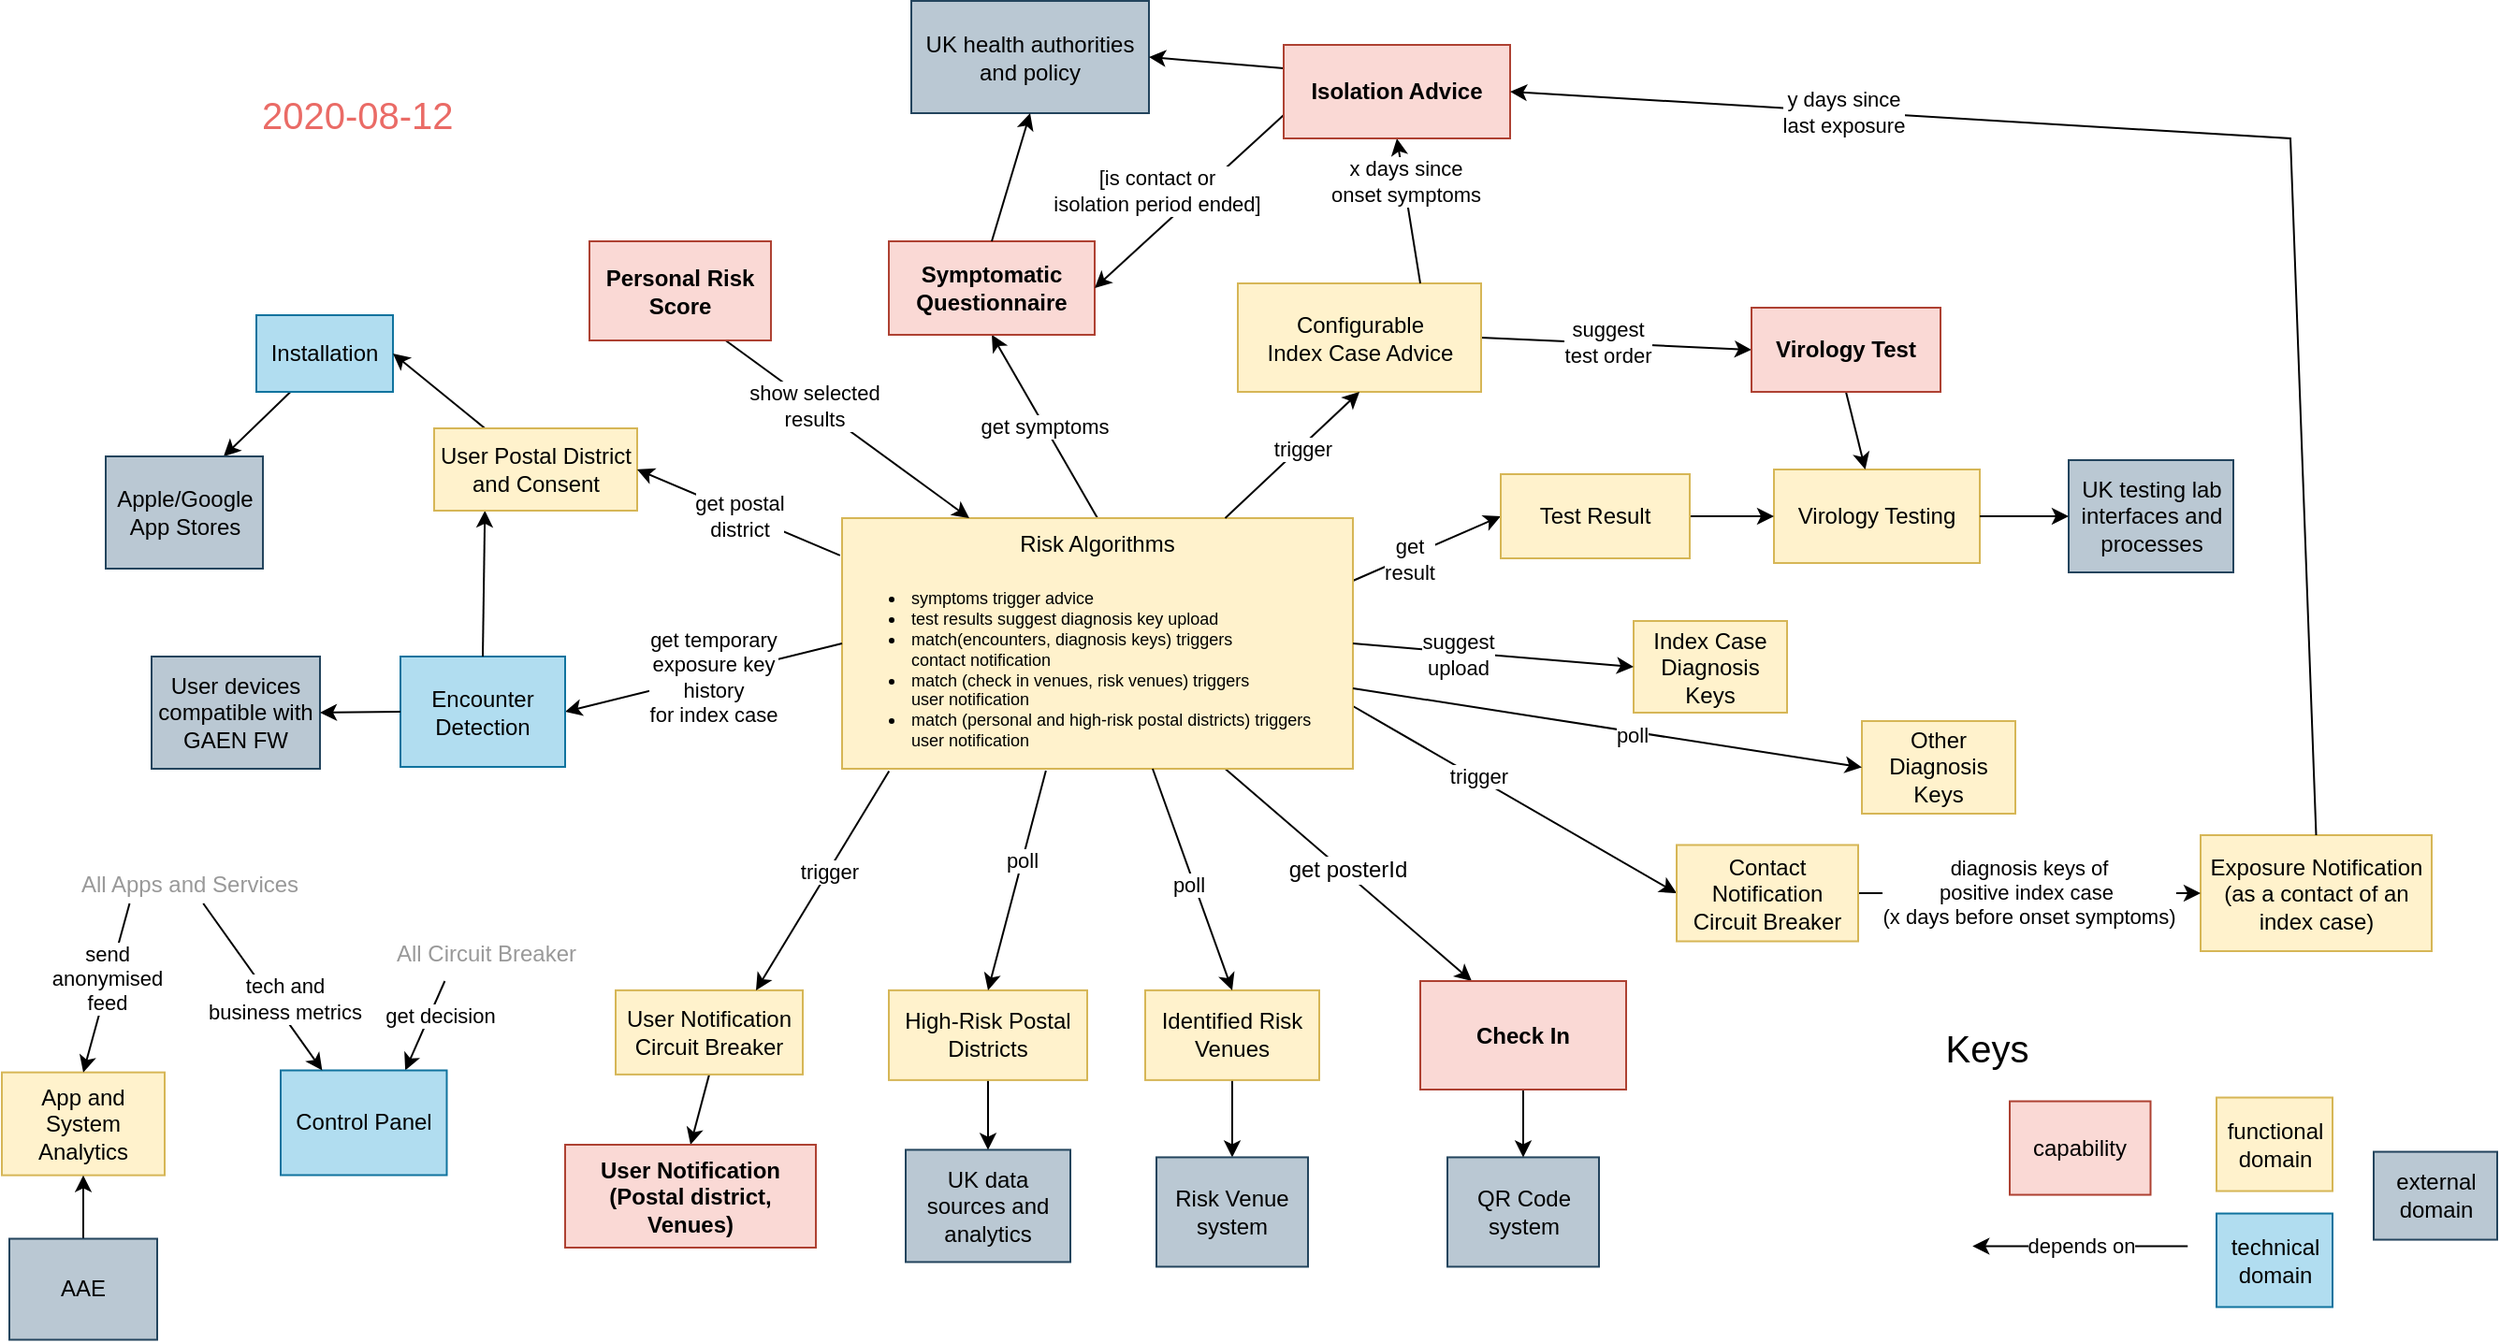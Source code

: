 <mxfile version="13.3.5" type="device" pages="3"><diagram name="domain-model" id="BpwbfkJeS68fK4ZUQeMW"><mxGraphModel dx="1506" dy="935" grid="0" gridSize="10" guides="1" tooltips="1" connect="1" arrows="1" fold="1" page="0" pageScale="1" pageWidth="1654" pageHeight="1169" math="0" shadow="0"><root><mxCell id="x9-WHdApjKt7FriLVByN-0"/><mxCell id="x9-WHdApjKt7FriLVByN-1" value="domains" parent="x9-WHdApjKt7FriLVByN-0"/><mxCell id="x9-WHdApjKt7FriLVByN-2" style="edgeStyle=none;rounded=0;orthogonalLoop=1;jettySize=auto;html=1;entryX=0.25;entryY=0;entryDx=0;entryDy=0;exitX=0.75;exitY=1;exitDx=0;exitDy=0;" parent="x9-WHdApjKt7FriLVByN-1" source="x9-WHdApjKt7FriLVByN-12" target="x9-WHdApjKt7FriLVByN-44" edge="1"><mxGeometry relative="1" as="geometry"/></mxCell><mxCell id="x9-WHdApjKt7FriLVByN-3" value="get posterId" style="edgeLabel;html=1;align=center;verticalAlign=middle;resizable=0;points=[];fontSize=12;" parent="x9-WHdApjKt7FriLVByN-2" vertex="1" connectable="0"><mxGeometry x="-0.035" y="2" relative="1" as="geometry"><mxPoint as="offset"/></mxGeometry></mxCell><mxCell id="x9-WHdApjKt7FriLVByN-4" style="edgeStyle=none;rounded=0;orthogonalLoop=1;jettySize=auto;html=1;entryX=0;entryY=0.5;entryDx=0;entryDy=0;exitX=1;exitY=0.25;exitDx=0;exitDy=0;" parent="x9-WHdApjKt7FriLVByN-1" source="x9-WHdApjKt7FriLVByN-12" target="x9-WHdApjKt7FriLVByN-80" edge="1"><mxGeometry relative="1" as="geometry"/></mxCell><mxCell id="x9-WHdApjKt7FriLVByN-5" value="get &lt;br&gt;result" style="edgeLabel;html=1;align=center;verticalAlign=middle;resizable=0;points=[];" parent="x9-WHdApjKt7FriLVByN-4" vertex="1" connectable="0"><mxGeometry x="-0.256" y="-1" relative="1" as="geometry"><mxPoint as="offset"/></mxGeometry></mxCell><mxCell id="x9-WHdApjKt7FriLVByN-6" style="edgeStyle=none;rounded=0;orthogonalLoop=1;jettySize=auto;html=1;entryX=0.5;entryY=1;entryDx=0;entryDy=0;exitX=0.5;exitY=0;exitDx=0;exitDy=0;" parent="x9-WHdApjKt7FriLVByN-1" source="x9-WHdApjKt7FriLVByN-12" target="x9-WHdApjKt7FriLVByN-30" edge="1"><mxGeometry relative="1" as="geometry"/></mxCell><mxCell id="x9-WHdApjKt7FriLVByN-7" value="get symptoms" style="edgeLabel;html=1;align=center;verticalAlign=middle;resizable=0;points=[];" parent="x9-WHdApjKt7FriLVByN-6" vertex="1" connectable="0"><mxGeometry x="0.006" relative="1" as="geometry"><mxPoint as="offset"/></mxGeometry></mxCell><mxCell id="x9-WHdApjKt7FriLVByN-8" style="edgeStyle=none;rounded=0;orthogonalLoop=1;jettySize=auto;html=1;entryX=0;entryY=0.5;entryDx=0;entryDy=0;exitX=1;exitY=0.75;exitDx=0;exitDy=0;" parent="x9-WHdApjKt7FriLVByN-1" source="x9-WHdApjKt7FriLVByN-12" target="x9-WHdApjKt7FriLVByN-72" edge="1"><mxGeometry relative="1" as="geometry"/></mxCell><mxCell id="x9-WHdApjKt7FriLVByN-9" value="trigger" style="edgeLabel;html=1;align=center;verticalAlign=middle;resizable=0;points=[];" parent="x9-WHdApjKt7FriLVByN-8" vertex="1" connectable="0"><mxGeometry x="-0.23" y="2" relative="1" as="geometry"><mxPoint x="-1" as="offset"/></mxGeometry></mxCell><mxCell id="x9-WHdApjKt7FriLVByN-10" style="rounded=0;orthogonalLoop=1;jettySize=auto;html=1;entryX=0.75;entryY=0;entryDx=0;entryDy=0;exitX=0.25;exitY=1;exitDx=0;exitDy=0;" parent="x9-WHdApjKt7FriLVByN-1" source="x9-WHdApjKt7FriLVByN-84" target="x9-WHdApjKt7FriLVByN-35" edge="1"><mxGeometry relative="1" as="geometry"><mxPoint x="160.938" y="573.71" as="sourcePoint"/><mxPoint x="195.749" y="598.61" as="targetPoint"/></mxGeometry></mxCell><mxCell id="x9-WHdApjKt7FriLVByN-11" value="get decision" style="edgeLabel;html=1;align=center;verticalAlign=middle;resizable=0;points=[];" parent="x9-WHdApjKt7FriLVByN-10" vertex="1" connectable="0"><mxGeometry x="-0.11" y="-1" relative="1" as="geometry"><mxPoint x="6.82" y="-1.99" as="offset"/></mxGeometry></mxCell><mxCell id="x9-WHdApjKt7FriLVByN-12" value="Risk Algorithms" style="rounded=0;whiteSpace=wrap;html=1;fillColor=#fff2cc;strokeColor=#d6b656;fontStyle=0;verticalAlign=top;" parent="x9-WHdApjKt7FriLVByN-1" vertex="1"><mxGeometry x="384" y="326" width="273" height="134" as="geometry"/></mxCell><mxCell id="x9-WHdApjKt7FriLVByN-13" value="" style="edgeStyle=none;rounded=0;orthogonalLoop=1;jettySize=auto;html=1;exitX=0;exitY=0.5;exitDx=0;exitDy=0;entryX=1;entryY=0.5;entryDx=0;entryDy=0;" parent="x9-WHdApjKt7FriLVByN-1" source="x9-WHdApjKt7FriLVByN-12" target="x9-WHdApjKt7FriLVByN-15" edge="1"><mxGeometry relative="1" as="geometry"><mxPoint x="440" y="418.75" as="targetPoint"/><mxPoint x="380" y="400" as="sourcePoint"/></mxGeometry></mxCell><mxCell id="x9-WHdApjKt7FriLVByN-14" value="get temporary &lt;br&gt;exposure key &lt;br&gt;history &lt;br&gt;for index case" style="edgeLabel;html=1;align=center;verticalAlign=middle;resizable=0;points=[];" parent="x9-WHdApjKt7FriLVByN-13" vertex="1" connectable="0"><mxGeometry x="-0.139" y="2" relative="1" as="geometry"><mxPoint x="-5.99" y="0.55" as="offset"/></mxGeometry></mxCell><mxCell id="x9-WHdApjKt7FriLVByN-15" value="Encounter&lt;br&gt;Detection" style="rounded=0;whiteSpace=wrap;html=1;fillColor=#b1ddf0;strokeColor=#10739e;" parent="x9-WHdApjKt7FriLVByN-1" vertex="1"><mxGeometry x="148" y="400" width="88" height="59" as="geometry"/></mxCell><mxCell id="x9-WHdApjKt7FriLVByN-16" style="edgeStyle=none;rounded=0;orthogonalLoop=1;jettySize=auto;html=1;exitX=1;exitY=0.5;exitDx=0;exitDy=0;entryX=0;entryY=0.5;entryDx=0;entryDy=0;" parent="x9-WHdApjKt7FriLVByN-1" source="x9-WHdApjKt7FriLVByN-18" target="x9-WHdApjKt7FriLVByN-64" edge="1"><mxGeometry relative="1" as="geometry"/></mxCell><mxCell id="x9-WHdApjKt7FriLVByN-17" value="suggest &lt;br style=&quot;font-size: 11px;&quot;&gt;test order" style="edgeLabel;html=1;align=center;verticalAlign=middle;resizable=0;points=[];fontSize=11;" parent="x9-WHdApjKt7FriLVByN-16" vertex="1" connectable="0"><mxGeometry x="-0.077" y="1" relative="1" as="geometry"><mxPoint as="offset"/></mxGeometry></mxCell><mxCell id="x9-WHdApjKt7FriLVByN-18" value="Configurable &lt;br&gt;Index Case Advice" style="rounded=0;whiteSpace=wrap;html=1;fillColor=#fff2cc;strokeColor=#d6b656;fontStyle=0" parent="x9-WHdApjKt7FriLVByN-1" vertex="1"><mxGeometry x="595.5" y="200.5" width="130" height="58" as="geometry"/></mxCell><mxCell id="x9-WHdApjKt7FriLVByN-19" value="Virology Testing" style="rounded=0;whiteSpace=wrap;html=1;fillColor=#fff2cc;strokeColor=#d6b656;fontStyle=0" parent="x9-WHdApjKt7FriLVByN-1" vertex="1"><mxGeometry x="882" y="300" width="110" height="50" as="geometry"/></mxCell><mxCell id="x9-WHdApjKt7FriLVByN-20" value="UK data sources and analytics" style="rounded=0;whiteSpace=wrap;html=1;fillColor=#bac8d3;strokeColor=#23445d;" parent="x9-WHdApjKt7FriLVByN-1" vertex="1"><mxGeometry x="418" y="663.72" width="88" height="60" as="geometry"/></mxCell><mxCell id="x9-WHdApjKt7FriLVByN-21" value="" style="edgeStyle=none;rounded=0;orthogonalLoop=1;jettySize=auto;html=1;exitX=0.5;exitY=1;exitDx=0;exitDy=0;entryX=0.5;entryY=0;entryDx=0;entryDy=0;" parent="x9-WHdApjKt7FriLVByN-1" source="x9-WHdApjKt7FriLVByN-45" target="x9-WHdApjKt7FriLVByN-20" edge="1"><mxGeometry relative="1" as="geometry"><mxPoint x="445.28" y="665.72" as="sourcePoint"/><mxPoint x="219.78" y="586.72" as="targetPoint"/></mxGeometry></mxCell><mxCell id="x9-WHdApjKt7FriLVByN-22" value="UK testing lab interfaces and processes" style="rounded=0;whiteSpace=wrap;html=1;fillColor=#bac8d3;strokeColor=#23445d;" parent="x9-WHdApjKt7FriLVByN-1" vertex="1"><mxGeometry x="1039.5" y="295" width="88" height="60" as="geometry"/></mxCell><mxCell id="x9-WHdApjKt7FriLVByN-23" value="" style="edgeStyle=none;rounded=0;orthogonalLoop=1;jettySize=auto;html=1;exitX=1;exitY=0.5;exitDx=0;exitDy=0;entryX=0;entryY=0.5;entryDx=0;entryDy=0;" parent="x9-WHdApjKt7FriLVByN-1" source="x9-WHdApjKt7FriLVByN-19" target="x9-WHdApjKt7FriLVByN-22" edge="1"><mxGeometry relative="1" as="geometry"><mxPoint x="967.5" y="487.25" as="sourcePoint"/><mxPoint x="1028.5" y="499.25" as="targetPoint"/></mxGeometry></mxCell><mxCell id="x9-WHdApjKt7FriLVByN-24" value="UK health authorities and policy" style="rounded=0;whiteSpace=wrap;html=1;fillColor=#bac8d3;strokeColor=#23445d;" parent="x9-WHdApjKt7FriLVByN-1" vertex="1"><mxGeometry x="421" y="49.5" width="127" height="60" as="geometry"/></mxCell><mxCell id="x9-WHdApjKt7FriLVByN-25" value="User devices compatible with GAEN FW" style="rounded=0;whiteSpace=wrap;html=1;fillColor=#bac8d3;strokeColor=#23445d;" parent="x9-WHdApjKt7FriLVByN-1" vertex="1"><mxGeometry x="15" y="400" width="90" height="60" as="geometry"/></mxCell><mxCell id="x9-WHdApjKt7FriLVByN-26" value="" style="edgeStyle=none;rounded=0;orthogonalLoop=1;jettySize=auto;html=1;exitX=0;exitY=0.5;exitDx=0;exitDy=0;entryX=1;entryY=0.5;entryDx=0;entryDy=0;" parent="x9-WHdApjKt7FriLVByN-1" source="x9-WHdApjKt7FriLVByN-15" target="x9-WHdApjKt7FriLVByN-25" edge="1"><mxGeometry relative="1" as="geometry"><mxPoint x="303.95" y="496.75" as="sourcePoint"/><mxPoint x="264" y="557.75" as="targetPoint"/></mxGeometry></mxCell><mxCell id="x9-WHdApjKt7FriLVByN-27" style="edgeStyle=none;rounded=0;orthogonalLoop=1;jettySize=auto;html=1;exitX=0.25;exitY=1;exitDx=0;exitDy=0;entryX=0.75;entryY=0;entryDx=0;entryDy=0;" parent="x9-WHdApjKt7FriLVByN-1" source="x9-WHdApjKt7FriLVByN-28" target="x9-WHdApjKt7FriLVByN-90" edge="1"><mxGeometry relative="1" as="geometry"/></mxCell><mxCell id="x9-WHdApjKt7FriLVByN-28" value="Installation" style="rounded=0;whiteSpace=wrap;html=1;fillColor=#b1ddf0;strokeColor=#10739e;" parent="x9-WHdApjKt7FriLVByN-1" vertex="1"><mxGeometry x="71" y="217.5" width="73" height="41" as="geometry"/></mxCell><mxCell id="x9-WHdApjKt7FriLVByN-29" value="" style="edgeStyle=none;rounded=0;orthogonalLoop=1;jettySize=auto;html=1;exitX=0.5;exitY=0;exitDx=0;exitDy=0;entryX=0.25;entryY=1;entryDx=0;entryDy=0;" parent="x9-WHdApjKt7FriLVByN-1" source="x9-WHdApjKt7FriLVByN-15" target="x9-WHdApjKt7FriLVByN-32" edge="1"><mxGeometry relative="1" as="geometry"><mxPoint x="304.95" y="465.75" as="sourcePoint"/><mxPoint x="265" y="521.75" as="targetPoint"/></mxGeometry></mxCell><mxCell id="x9-WHdApjKt7FriLVByN-30" value="Symptomatic Questionnaire" style="rounded=0;whiteSpace=wrap;html=1;fillColor=#fad9d5;strokeColor=#ae4132;fontStyle=1" parent="x9-WHdApjKt7FriLVByN-1" vertex="1"><mxGeometry x="409" y="178" width="110" height="50" as="geometry"/></mxCell><mxCell id="x9-WHdApjKt7FriLVByN-31" value="" style="rounded=0;orthogonalLoop=1;jettySize=auto;html=1;exitX=0.25;exitY=0;exitDx=0;exitDy=0;entryX=1;entryY=0.5;entryDx=0;entryDy=0;" parent="x9-WHdApjKt7FriLVByN-1" source="x9-WHdApjKt7FriLVByN-32" target="x9-WHdApjKt7FriLVByN-28" edge="1"><mxGeometry relative="1" as="geometry"><mxPoint x="303" y="348.25" as="sourcePoint"/><mxPoint x="109" y="409" as="targetPoint"/></mxGeometry></mxCell><mxCell id="x9-WHdApjKt7FriLVByN-32" value="User Postal District and Consent" style="rounded=0;whiteSpace=wrap;html=1;fillColor=#fff2cc;strokeColor=#d6b656;" parent="x9-WHdApjKt7FriLVByN-1" vertex="1"><mxGeometry x="166" y="278" width="108.5" height="44" as="geometry"/></mxCell><mxCell id="x9-WHdApjKt7FriLVByN-33" value="" style="edgeStyle=none;rounded=0;orthogonalLoop=1;jettySize=auto;html=1;exitX=-0.004;exitY=0.149;exitDx=0;exitDy=0;entryX=1;entryY=0.5;entryDx=0;entryDy=0;exitPerimeter=0;" parent="x9-WHdApjKt7FriLVByN-1" source="x9-WHdApjKt7FriLVByN-12" target="x9-WHdApjKt7FriLVByN-32" edge="1"><mxGeometry relative="1" as="geometry"><mxPoint x="372" y="440.5" as="sourcePoint"/><mxPoint x="284" y="329.75" as="targetPoint"/></mxGeometry></mxCell><mxCell id="x9-WHdApjKt7FriLVByN-34" value="get postal &lt;br&gt;district" style="edgeLabel;html=1;align=center;verticalAlign=middle;resizable=0;points=[];" parent="x9-WHdApjKt7FriLVByN-33" vertex="1" connectable="0"><mxGeometry x="0.072" relative="1" as="geometry"><mxPoint x="4.25" y="3.26" as="offset"/></mxGeometry></mxCell><mxCell id="x9-WHdApjKt7FriLVByN-35" value="Control Panel" style="rounded=0;whiteSpace=wrap;html=1;fillColor=#b1ddf0;strokeColor=#10739e;" parent="x9-WHdApjKt7FriLVByN-1" vertex="1"><mxGeometry x="84" y="621.25" width="88.75" height="56" as="geometry"/></mxCell><mxCell id="x9-WHdApjKt7FriLVByN-36" value="depends on" style="edgeStyle=none;rounded=0;orthogonalLoop=1;jettySize=auto;html=1;" parent="x9-WHdApjKt7FriLVByN-1" edge="1"><mxGeometry relative="1" as="geometry"><mxPoint x="1103.12" y="715.21" as="sourcePoint"/><mxPoint x="988.12" y="715.21" as="targetPoint"/></mxGeometry></mxCell><mxCell id="x9-WHdApjKt7FriLVByN-37" value="technical domain" style="rounded=0;whiteSpace=wrap;html=1;fillColor=#b1ddf0;strokeColor=#10739e;" parent="x9-WHdApjKt7FriLVByN-1" vertex="1"><mxGeometry x="1118.5" y="697.77" width="62" height="50" as="geometry"/></mxCell><mxCell id="x9-WHdApjKt7FriLVByN-38" value="functional domain" style="rounded=0;whiteSpace=wrap;html=1;fillColor=#fff2cc;strokeColor=#d6b656;" parent="x9-WHdApjKt7FriLVByN-1" vertex="1"><mxGeometry x="1118.5" y="635.77" width="62" height="50" as="geometry"/></mxCell><mxCell id="x9-WHdApjKt7FriLVByN-39" value="external domain" style="rounded=0;whiteSpace=wrap;html=1;fillColor=#bac8d3;strokeColor=#23445d;fontColor=#000000;" parent="x9-WHdApjKt7FriLVByN-1" vertex="1"><mxGeometry x="1202.5" y="664.77" width="66" height="47" as="geometry"/></mxCell><mxCell id="x9-WHdApjKt7FriLVByN-40" value="Keys" style="text;html=1;strokeColor=none;fillColor=none;align=center;verticalAlign=middle;whiteSpace=wrap;rounded=0;fontSize=20;" parent="x9-WHdApjKt7FriLVByN-1" vertex="1"><mxGeometry x="976" y="599.21" width="40" height="20" as="geometry"/></mxCell><mxCell id="x9-WHdApjKt7FriLVByN-41" value="&lt;br&gt;2020-08-12" style="text;html=1;align=left;verticalAlign=middle;whiteSpace=wrap;rounded=0;fontSize=20;strokeColor=none;fontColor=#EA6B66;" parent="x9-WHdApjKt7FriLVByN-1" vertex="1"><mxGeometry x="72" y="86.5" width="179" height="23" as="geometry"/></mxCell><mxCell id="x9-WHdApjKt7FriLVByN-42" value="QR Code system" style="rounded=0;whiteSpace=wrap;html=1;fillColor=#bac8d3;strokeColor=#23445d;" parent="x9-WHdApjKt7FriLVByN-1" vertex="1"><mxGeometry x="707.5" y="667.72" width="81" height="58.5" as="geometry"/></mxCell><mxCell id="x9-WHdApjKt7FriLVByN-43" style="rounded=0;orthogonalLoop=1;jettySize=auto;html=1;entryX=0.5;entryY=0;entryDx=0;entryDy=0;exitX=0.5;exitY=1;exitDx=0;exitDy=0;" parent="x9-WHdApjKt7FriLVByN-1" source="x9-WHdApjKt7FriLVByN-44" target="x9-WHdApjKt7FriLVByN-42" edge="1"><mxGeometry relative="1" as="geometry"><mxPoint x="1042.28" y="499.67" as="targetPoint"/></mxGeometry></mxCell><mxCell id="x9-WHdApjKt7FriLVByN-44" value="Check In" style="rounded=0;whiteSpace=wrap;html=1;fillColor=#fad9d5;strokeColor=#ae4132;fontStyle=1" parent="x9-WHdApjKt7FriLVByN-1" vertex="1"><mxGeometry x="693" y="573.5" width="110" height="58" as="geometry"/></mxCell><mxCell id="x9-WHdApjKt7FriLVByN-45" value="High-Risk Postal Districts" style="rounded=0;whiteSpace=wrap;html=1;fillColor=#fff2cc;strokeColor=#d6b656;" parent="x9-WHdApjKt7FriLVByN-1" vertex="1"><mxGeometry x="409" y="578.44" width="106" height="48" as="geometry"/></mxCell><mxCell id="x9-WHdApjKt7FriLVByN-46" value="" style="edgeStyle=none;rounded=0;orthogonalLoop=1;jettySize=auto;html=1;fontSize=19;entryX=0.5;entryY=1;entryDx=0;entryDy=0;exitX=0.75;exitY=0;exitDx=0;exitDy=0;" parent="x9-WHdApjKt7FriLVByN-1" source="x9-WHdApjKt7FriLVByN-12" target="x9-WHdApjKt7FriLVByN-18" edge="1"><mxGeometry relative="1" as="geometry"><mxPoint x="511.5" y="249" as="sourcePoint"/><mxPoint x="607" y="247" as="targetPoint"/></mxGeometry></mxCell><mxCell id="x9-WHdApjKt7FriLVByN-47" value="trigger" style="edgeLabel;html=1;align=center;verticalAlign=middle;resizable=0;points=[];" parent="x9-WHdApjKt7FriLVByN-46" vertex="1" connectable="0"><mxGeometry x="0.136" y="-1" relative="1" as="geometry"><mxPoint as="offset"/></mxGeometry></mxCell><mxCell id="x9-WHdApjKt7FriLVByN-48" style="rounded=0;orthogonalLoop=1;jettySize=auto;html=1;entryX=0.5;entryY=0;entryDx=0;entryDy=0;" parent="x9-WHdApjKt7FriLVByN-1" source="x9-WHdApjKt7FriLVByN-49" target="x9-WHdApjKt7FriLVByN-89" edge="1"><mxGeometry relative="1" as="geometry"/></mxCell><mxCell id="x9-WHdApjKt7FriLVByN-49" value="Identified Risk Venues" style="rounded=0;whiteSpace=wrap;html=1;fillColor=#fff2cc;strokeColor=#d6b656;" parent="x9-WHdApjKt7FriLVByN-1" vertex="1"><mxGeometry x="546" y="578.44" width="93" height="48" as="geometry"/></mxCell><mxCell id="x9-WHdApjKt7FriLVByN-50" style="rounded=0;orthogonalLoop=1;jettySize=auto;html=1;entryX=0.5;entryY=0;entryDx=0;entryDy=0;exitX=0.608;exitY=1;exitDx=0;exitDy=0;exitPerimeter=0;" parent="x9-WHdApjKt7FriLVByN-1" source="x9-WHdApjKt7FriLVByN-12" target="x9-WHdApjKt7FriLVByN-49" edge="1"><mxGeometry relative="1" as="geometry"><mxPoint x="713" y="274.5" as="targetPoint"/><mxPoint x="330" y="277.575" as="sourcePoint"/></mxGeometry></mxCell><mxCell id="x9-WHdApjKt7FriLVByN-51" value="poll" style="edgeLabel;html=1;align=center;verticalAlign=middle;resizable=0;points=[];" parent="x9-WHdApjKt7FriLVByN-50" vertex="1" connectable="0"><mxGeometry x="0.033" y="-3" relative="1" as="geometry"><mxPoint as="offset"/></mxGeometry></mxCell><mxCell id="x9-WHdApjKt7FriLVByN-52" value="" style="rounded=0;orthogonalLoop=1;jettySize=auto;html=1;exitX=0.5;exitY=0;exitDx=0;exitDy=0;entryX=0.5;entryY=1;entryDx=0;entryDy=0;" parent="x9-WHdApjKt7FriLVByN-1" source="x9-WHdApjKt7FriLVByN-30" target="x9-WHdApjKt7FriLVByN-24" edge="1"><mxGeometry relative="1" as="geometry"><mxPoint x="453" y="113" as="sourcePoint"/><mxPoint x="406" y="87" as="targetPoint"/></mxGeometry></mxCell><mxCell id="x9-WHdApjKt7FriLVByN-53" value="x days since &lt;br&gt;onset symptoms" style="rounded=0;orthogonalLoop=1;jettySize=auto;html=1;exitX=0.75;exitY=0;exitDx=0;exitDy=0;entryX=0.5;entryY=1;entryDx=0;entryDy=0;" parent="x9-WHdApjKt7FriLVByN-1" source="x9-WHdApjKt7FriLVByN-18" target="x9-WHdApjKt7FriLVByN-57" edge="1"><mxGeometry x="0.244" y="8" relative="1" as="geometry"><mxPoint x="835" y="186" as="targetPoint"/><mxPoint x="8" y="-7" as="offset"/></mxGeometry></mxCell><mxCell id="x9-WHdApjKt7FriLVByN-54" style="rounded=0;orthogonalLoop=1;jettySize=auto;html=1;entryX=1;entryY=0.5;entryDx=0;entryDy=0;exitX=0;exitY=0.25;exitDx=0;exitDy=0;" parent="x9-WHdApjKt7FriLVByN-1" source="x9-WHdApjKt7FriLVByN-57" target="x9-WHdApjKt7FriLVByN-24" edge="1"><mxGeometry relative="1" as="geometry"><mxPoint x="776.997" y="197" as="sourcePoint"/></mxGeometry></mxCell><mxCell id="x9-WHdApjKt7FriLVByN-55" style="edgeStyle=none;rounded=0;orthogonalLoop=1;jettySize=auto;html=1;exitX=0;exitY=0.75;exitDx=0;exitDy=0;entryX=1;entryY=0.5;entryDx=0;entryDy=0;" parent="x9-WHdApjKt7FriLVByN-1" source="x9-WHdApjKt7FriLVByN-57" target="x9-WHdApjKt7FriLVByN-30" edge="1"><mxGeometry relative="1" as="geometry"/></mxCell><mxCell id="x9-WHdApjKt7FriLVByN-56" value="[is contact or&lt;br&gt;isolation period ended]" style="edgeLabel;html=1;align=center;verticalAlign=middle;resizable=0;points=[];" parent="x9-WHdApjKt7FriLVByN-55" vertex="1" connectable="0"><mxGeometry x="0.134" y="-1" relative="1" as="geometry"><mxPoint x="-10.12" y="-11.37" as="offset"/></mxGeometry></mxCell><mxCell id="x9-WHdApjKt7FriLVByN-57" value="Isolation Advice" style="rounded=0;whiteSpace=wrap;html=1;fillColor=#fad9d5;strokeColor=#ae4132;fontStyle=1" parent="x9-WHdApjKt7FriLVByN-1" vertex="1"><mxGeometry x="620" y="73" width="121" height="50" as="geometry"/></mxCell><mxCell id="x9-WHdApjKt7FriLVByN-58" style="edgeStyle=none;rounded=0;orthogonalLoop=1;jettySize=auto;html=1;entryX=0.5;entryY=0;entryDx=0;entryDy=0;exitX=0.5;exitY=1;exitDx=0;exitDy=0;" parent="x9-WHdApjKt7FriLVByN-1" source="x9-WHdApjKt7FriLVByN-73" target="x9-WHdApjKt7FriLVByN-59" edge="1"><mxGeometry relative="1" as="geometry"><mxPoint x="239" y="604.72" as="sourcePoint"/></mxGeometry></mxCell><mxCell id="x9-WHdApjKt7FriLVByN-59" value="User Notification (Postal district, Venues)" style="rounded=0;whiteSpace=wrap;html=1;fillColor=#fad9d5;strokeColor=#ae4132;fontStyle=1" parent="x9-WHdApjKt7FriLVByN-1" vertex="1"><mxGeometry x="236" y="661.0" width="134" height="55" as="geometry"/></mxCell><mxCell id="x9-WHdApjKt7FriLVByN-60" style="edgeStyle=none;rounded=0;orthogonalLoop=1;jettySize=auto;html=1;exitX=0.75;exitY=1;exitDx=0;exitDy=0;" parent="x9-WHdApjKt7FriLVByN-1" source="x9-WHdApjKt7FriLVByN-62" edge="1"><mxGeometry relative="1" as="geometry"><mxPoint x="452" y="326" as="targetPoint"/><mxPoint x="215" y="234.5" as="sourcePoint"/></mxGeometry></mxCell><mxCell id="x9-WHdApjKt7FriLVByN-61" value="show selected &lt;br&gt;results" style="edgeLabel;html=1;align=center;verticalAlign=middle;resizable=0;points=[];" parent="x9-WHdApjKt7FriLVByN-60" vertex="1" connectable="0"><mxGeometry x="-0.14" relative="1" as="geometry"><mxPoint x="-9.09" y="-6.19" as="offset"/></mxGeometry></mxCell><mxCell id="x9-WHdApjKt7FriLVByN-62" value="Personal Risk Score" style="rounded=0;whiteSpace=wrap;html=1;fillColor=#fad9d5;strokeColor=#ae4132;fontStyle=1" parent="x9-WHdApjKt7FriLVByN-1" vertex="1"><mxGeometry x="249" y="178" width="97" height="53" as="geometry"/></mxCell><mxCell id="x9-WHdApjKt7FriLVByN-63" style="edgeStyle=none;rounded=0;orthogonalLoop=1;jettySize=auto;html=1;exitX=0.5;exitY=1;exitDx=0;exitDy=0;" parent="x9-WHdApjKt7FriLVByN-1" source="x9-WHdApjKt7FriLVByN-64" target="x9-WHdApjKt7FriLVByN-19" edge="1"><mxGeometry relative="1" as="geometry"><mxPoint x="657.5" y="256.825" as="sourcePoint"/></mxGeometry></mxCell><mxCell id="x9-WHdApjKt7FriLVByN-64" value="Virology Test" style="rounded=0;whiteSpace=wrap;html=1;fillColor=#fad9d5;strokeColor=#ae4132;fontStyle=1;" parent="x9-WHdApjKt7FriLVByN-1" vertex="1"><mxGeometry x="870" y="213.5" width="101" height="45" as="geometry"/></mxCell><mxCell id="x9-WHdApjKt7FriLVByN-65" value="capability" style="rounded=0;whiteSpace=wrap;html=1;fillColor=#fad9d5;strokeColor=#ae4132;fontStyle=0" parent="x9-WHdApjKt7FriLVByN-1" vertex="1"><mxGeometry x="1008" y="637.77" width="75.25" height="50" as="geometry"/></mxCell><mxCell id="x9-WHdApjKt7FriLVByN-66" value="Exposure Notification (as a contact of an index case)" style="rounded=0;whiteSpace=wrap;html=1;fillColor=#fff2cc;strokeColor=#d6b656;fontStyle=0" parent="x9-WHdApjKt7FriLVByN-1" vertex="1"><mxGeometry x="1110" y="495.5" width="123.5" height="62" as="geometry"/></mxCell><mxCell id="x9-WHdApjKt7FriLVByN-67" style="edgeStyle=none;rounded=0;orthogonalLoop=1;jettySize=auto;html=1;entryX=0.5;entryY=0;entryDx=0;entryDy=0;exitX=0.399;exitY=1.007;exitDx=0;exitDy=0;exitPerimeter=0;" parent="x9-WHdApjKt7FriLVByN-1" source="x9-WHdApjKt7FriLVByN-12" target="x9-WHdApjKt7FriLVByN-45" edge="1"><mxGeometry relative="1" as="geometry"><mxPoint x="323.065" y="560" as="sourcePoint"/><mxPoint x="367.5" y="595" as="targetPoint"/></mxGeometry></mxCell><mxCell id="x9-WHdApjKt7FriLVByN-68" value="poll" style="edgeLabel;html=1;align=center;verticalAlign=middle;resizable=0;points=[];" parent="x9-WHdApjKt7FriLVByN-67" vertex="1" connectable="0"><mxGeometry x="-0.184" y="-1" relative="1" as="geometry"><mxPoint as="offset"/></mxGeometry></mxCell><mxCell id="x9-WHdApjKt7FriLVByN-69" value="y days since &lt;br&gt;last exposure" style="rounded=0;orthogonalLoop=1;jettySize=auto;html=1;entryX=1;entryY=0.5;entryDx=0;entryDy=0;exitX=0.5;exitY=0;exitDx=0;exitDy=0;" parent="x9-WHdApjKt7FriLVByN-1" source="x9-WHdApjKt7FriLVByN-66" target="x9-WHdApjKt7FriLVByN-57" edge="1"><mxGeometry x="0.549" relative="1" as="geometry"><mxPoint x="543" y="307.158" as="sourcePoint"/><mxPoint x="809" y="196" as="targetPoint"/><Array as="points"><mxPoint x="1158" y="123"/></Array><mxPoint as="offset"/></mxGeometry></mxCell><mxCell id="x9-WHdApjKt7FriLVByN-70" style="edgeStyle=none;rounded=0;orthogonalLoop=1;jettySize=auto;html=1;" parent="x9-WHdApjKt7FriLVByN-1" source="x9-WHdApjKt7FriLVByN-72" target="x9-WHdApjKt7FriLVByN-66" edge="1"><mxGeometry relative="1" as="geometry"/></mxCell><mxCell id="x9-WHdApjKt7FriLVByN-71" value="diagnosis keys of &lt;br&gt;positive index case&amp;nbsp;&lt;br&gt;(x days before onset symptoms)" style="edgeLabel;html=1;align=center;verticalAlign=middle;resizable=0;points=[];" parent="x9-WHdApjKt7FriLVByN-70" vertex="1" connectable="0"><mxGeometry x="-0.355" relative="1" as="geometry"><mxPoint x="31.5" y="-1.17" as="offset"/></mxGeometry></mxCell><mxCell id="x9-WHdApjKt7FriLVByN-72" value="Contact Notification Circuit Breaker" style="rounded=0;whiteSpace=wrap;html=1;fillColor=#fff2cc;strokeColor=#d6b656;fontStyle=0" parent="x9-WHdApjKt7FriLVByN-1" vertex="1"><mxGeometry x="830" y="500.75" width="97" height="51.5" as="geometry"/></mxCell><mxCell id="x9-WHdApjKt7FriLVByN-73" value="User Notification Circuit Breaker" style="rounded=0;whiteSpace=wrap;html=1;fillColor=#fff2cc;strokeColor=#d6b656;fontStyle=0" parent="x9-WHdApjKt7FriLVByN-1" vertex="1"><mxGeometry x="263" y="578.44" width="100" height="45" as="geometry"/></mxCell><mxCell id="x9-WHdApjKt7FriLVByN-74" style="edgeStyle=none;rounded=0;orthogonalLoop=1;jettySize=auto;html=1;entryX=0.75;entryY=0;entryDx=0;entryDy=0;exitX=0.092;exitY=1.009;exitDx=0;exitDy=0;exitPerimeter=0;" parent="x9-WHdApjKt7FriLVByN-1" source="x9-WHdApjKt7FriLVByN-12" target="x9-WHdApjKt7FriLVByN-73" edge="1"><mxGeometry relative="1" as="geometry"><mxPoint x="412" y="489.5" as="sourcePoint"/><mxPoint x="418" y="497" as="targetPoint"/></mxGeometry></mxCell><mxCell id="x9-WHdApjKt7FriLVByN-75" value="trigger" style="edgeLabel;html=1;align=center;verticalAlign=middle;resizable=0;points=[];" parent="x9-WHdApjKt7FriLVByN-74" vertex="1" connectable="0"><mxGeometry x="-0.082" y="-1" relative="1" as="geometry"><mxPoint x="1" as="offset"/></mxGeometry></mxCell><mxCell id="x9-WHdApjKt7FriLVByN-76" value="Other Diagnosis Keys" style="rounded=0;whiteSpace=wrap;html=1;fillColor=#fff2cc;strokeColor=#d6b656;" parent="x9-WHdApjKt7FriLVByN-1" vertex="1"><mxGeometry x="929" y="434.5" width="82" height="49.5" as="geometry"/></mxCell><mxCell id="x9-WHdApjKt7FriLVByN-77" style="edgeStyle=none;rounded=0;orthogonalLoop=1;jettySize=auto;html=1;exitX=1;exitY=0.679;exitDx=0;exitDy=0;entryX=0;entryY=0.5;entryDx=0;entryDy=0;exitPerimeter=0;" parent="x9-WHdApjKt7FriLVByN-1" source="x9-WHdApjKt7FriLVByN-12" target="x9-WHdApjKt7FriLVByN-76" edge="1"><mxGeometry relative="1" as="geometry"><mxPoint x="487" y="438" as="sourcePoint"/><mxPoint x="683" y="487" as="targetPoint"/></mxGeometry></mxCell><mxCell id="x9-WHdApjKt7FriLVByN-78" value="poll" style="edgeLabel;html=1;align=center;verticalAlign=middle;resizable=0;points=[];" parent="x9-WHdApjKt7FriLVByN-77" vertex="1" connectable="0"><mxGeometry x="-0.184" y="-1" relative="1" as="geometry"><mxPoint x="38" y="7" as="offset"/></mxGeometry></mxCell><mxCell id="x9-WHdApjKt7FriLVByN-79" style="edgeStyle=none;rounded=0;orthogonalLoop=1;jettySize=auto;html=1;entryX=0;entryY=0.5;entryDx=0;entryDy=0;" parent="x9-WHdApjKt7FriLVByN-1" source="x9-WHdApjKt7FriLVByN-80" target="x9-WHdApjKt7FriLVByN-19" edge="1"><mxGeometry relative="1" as="geometry"/></mxCell><mxCell id="x9-WHdApjKt7FriLVByN-80" value="Test Result" style="rounded=0;whiteSpace=wrap;html=1;fillColor=#fff2cc;strokeColor=#d6b656;fontStyle=0" parent="x9-WHdApjKt7FriLVByN-1" vertex="1"><mxGeometry x="736" y="302.5" width="101" height="45" as="geometry"/></mxCell><mxCell id="x9-WHdApjKt7FriLVByN-81" value="App and System Analytics" style="rounded=0;whiteSpace=wrap;html=1;fillColor=#fff2cc;strokeColor=#d6b656;fontStyle=0" parent="x9-WHdApjKt7FriLVByN-1" vertex="1"><mxGeometry x="-65" y="622.32" width="87" height="55" as="geometry"/></mxCell><mxCell id="x9-WHdApjKt7FriLVByN-82" style="rounded=0;orthogonalLoop=1;jettySize=auto;html=1;exitX=0.25;exitY=1;exitDx=0;exitDy=0;entryX=0.5;entryY=0;entryDx=0;entryDy=0;" parent="x9-WHdApjKt7FriLVByN-1" source="x9-WHdApjKt7FriLVByN-87" target="x9-WHdApjKt7FriLVByN-81" edge="1"><mxGeometry relative="1" as="geometry"><mxPoint x="297.076" y="300.61" as="sourcePoint"/><mxPoint x="469.75" y="700.61" as="targetPoint"/></mxGeometry></mxCell><mxCell id="x9-WHdApjKt7FriLVByN-83" value="send&lt;br&gt;anonymised&lt;br&gt;feed" style="edgeLabel;html=1;align=center;verticalAlign=middle;resizable=0;points=[];" parent="x9-WHdApjKt7FriLVByN-82" vertex="1" connectable="0"><mxGeometry x="-0.11" y="-1" relative="1" as="geometry"><mxPoint x="-0.37" y="0.2" as="offset"/></mxGeometry></mxCell><mxCell id="x9-WHdApjKt7FriLVByN-84" value="&lt;div style=&quot;text-align: center&quot;&gt;&lt;span&gt;&lt;font face=&quot;helvetica&quot;&gt;All Circuit Breaker&lt;/font&gt;&lt;/span&gt;&lt;/div&gt;" style="text;whiteSpace=wrap;html=1;fontColor=#999999;" parent="x9-WHdApjKt7FriLVByN-1" vertex="1"><mxGeometry x="144" y="545" width="110.75" height="28.5" as="geometry"/></mxCell><mxCell id="x9-WHdApjKt7FriLVByN-85" value="" style="edgeStyle=none;rounded=0;orthogonalLoop=1;jettySize=auto;html=1;entryX=0.25;entryY=0;entryDx=0;entryDy=0;" parent="x9-WHdApjKt7FriLVByN-1" source="x9-WHdApjKt7FriLVByN-87" target="x9-WHdApjKt7FriLVByN-35" edge="1"><mxGeometry relative="1" as="geometry"><mxPoint x="241.25" y="755.61" as="sourcePoint"/><mxPoint x="119.75" y="763.8" as="targetPoint"/></mxGeometry></mxCell><mxCell id="x9-WHdApjKt7FriLVByN-86" value="tech and &lt;br&gt;business metrics" style="edgeLabel;html=1;align=center;verticalAlign=middle;resizable=0;points=[];" parent="x9-WHdApjKt7FriLVByN-85" vertex="1" connectable="0"><mxGeometry x="0.241" relative="1" as="geometry"><mxPoint x="4.06" y="-4.47" as="offset"/></mxGeometry></mxCell><mxCell id="x9-WHdApjKt7FriLVByN-87" value="All Apps and Services" style="text;html=1;strokeColor=none;fillColor=none;align=center;verticalAlign=middle;whiteSpace=wrap;rounded=0;fontColor=#999999;" parent="x9-WHdApjKt7FriLVByN-1" vertex="1"><mxGeometry x="-29" y="512.0" width="129" height="20" as="geometry"/></mxCell><mxCell id="x9-WHdApjKt7FriLVByN-88" value="&lt;blockquote style=&quot;margin: 0 0 0 40px ; border: none ; padding: 0px&quot;&gt;&lt;/blockquote&gt;&lt;ul&gt;&lt;li&gt;&lt;span&gt;symptoms trigger advice&lt;/span&gt;&lt;/li&gt;&lt;li&gt;&lt;span&gt;test results suggest diagnosis key upload&lt;/span&gt;&lt;/li&gt;&lt;li&gt;&lt;span&gt;match(encounters, diagnosis keys) triggers&lt;br&gt;&lt;/span&gt;contact notification&lt;/li&gt;&lt;li&gt;&lt;span&gt;match (check in venues, risk venues) triggers&lt;br&gt;&lt;/span&gt;user notification&lt;/li&gt;&lt;li&gt;&lt;span&gt;match (personal and high-risk postal districts) triggers&amp;nbsp;&lt;br&gt;&lt;/span&gt;user notification&lt;/li&gt;&lt;/ul&gt;&lt;blockquote style=&quot;margin: 0 0 0 40px ; border: none ; padding: 0px&quot;&gt;&lt;/blockquote&gt;&lt;blockquote style=&quot;margin: 0 0 0 40px ; border: none ; padding: 0px&quot;&gt;&lt;/blockquote&gt;&lt;blockquote style=&quot;margin: 0 0 0 40px ; border: none ; padding: 0px&quot;&gt;&lt;/blockquote&gt;&lt;blockquote style=&quot;margin: 0 0 0 40px ; border: none ; padding: 0px&quot;&gt;&lt;/blockquote&gt;&lt;blockquote style=&quot;margin: 0 0 0 40px ; border: none ; padding: 0px&quot;&gt;&lt;/blockquote&gt;&lt;blockquote style=&quot;margin: 0 0 0 40px ; border: none ; padding: 0px&quot;&gt;&lt;/blockquote&gt;" style="text;html=1;strokeColor=none;fillColor=none;align=left;verticalAlign=middle;whiteSpace=wrap;rounded=0;fontSize=9;spacing=0;labelPosition=center;verticalLabelPosition=middle;" parent="x9-WHdApjKt7FriLVByN-1" vertex="1"><mxGeometry x="381" y="365" width="261" height="84" as="geometry"/></mxCell><mxCell id="x9-WHdApjKt7FriLVByN-89" value="Risk Venue system" style="rounded=0;whiteSpace=wrap;html=1;fillColor=#bac8d3;strokeColor=#23445d;" parent="x9-WHdApjKt7FriLVByN-1" vertex="1"><mxGeometry x="552" y="667.72" width="81" height="58.5" as="geometry"/></mxCell><mxCell id="x9-WHdApjKt7FriLVByN-90" value="Apple/Google App Stores" style="rounded=0;whiteSpace=wrap;html=1;fillColor=#bac8d3;strokeColor=#23445d;" parent="x9-WHdApjKt7FriLVByN-1" vertex="1"><mxGeometry x="-9.5" y="293" width="84" height="60" as="geometry"/></mxCell><mxCell id="x9-WHdApjKt7FriLVByN-91" style="edgeStyle=none;rounded=0;orthogonalLoop=1;jettySize=auto;html=1;entryX=0.5;entryY=1;entryDx=0;entryDy=0;" parent="x9-WHdApjKt7FriLVByN-1" source="x9-WHdApjKt7FriLVByN-92" target="x9-WHdApjKt7FriLVByN-81" edge="1"><mxGeometry relative="1" as="geometry"/></mxCell><mxCell id="x9-WHdApjKt7FriLVByN-92" value="AAE" style="rounded=0;whiteSpace=wrap;html=1;fillColor=#bac8d3;strokeColor=#23445d;" parent="x9-WHdApjKt7FriLVByN-1" vertex="1"><mxGeometry x="-61" y="711.26" width="79" height="54" as="geometry"/></mxCell><mxCell id="x9-WHdApjKt7FriLVByN-93" value="Index Case&lt;br&gt;Diagnosis Keys" style="rounded=0;whiteSpace=wrap;html=1;fillColor=#fff2cc;strokeColor=#d6b656;" parent="x9-WHdApjKt7FriLVByN-1" vertex="1"><mxGeometry x="807" y="381" width="82" height="49" as="geometry"/></mxCell><mxCell id="x9-WHdApjKt7FriLVByN-94" style="edgeStyle=none;rounded=0;orthogonalLoop=1;jettySize=auto;html=1;entryX=0;entryY=0.5;entryDx=0;entryDy=0;exitX=1;exitY=0.5;exitDx=0;exitDy=0;" parent="x9-WHdApjKt7FriLVByN-1" source="x9-WHdApjKt7FriLVByN-12" target="x9-WHdApjKt7FriLVByN-93" edge="1"><mxGeometry relative="1" as="geometry"><mxPoint x="667" y="369.5" as="sourcePoint"/><mxPoint x="746" y="335" as="targetPoint"/></mxGeometry></mxCell><mxCell id="x9-WHdApjKt7FriLVByN-95" value="suggest &lt;br&gt;upload" style="edgeLabel;html=1;align=center;verticalAlign=middle;resizable=0;points=[];" parent="x9-WHdApjKt7FriLVByN-94" vertex="1" connectable="0"><mxGeometry x="-0.256" y="-1" relative="1" as="geometry"><mxPoint as="offset"/></mxGeometry></mxCell><mxCell id="x9-WHdApjKt7FriLVByN-96" style="edgeStyle=none;rounded=0;orthogonalLoop=1;jettySize=auto;html=1;exitX=0.5;exitY=0;exitDx=0;exitDy=0;fontSize=11;" parent="x9-WHdApjKt7FriLVByN-1" edge="1"><mxGeometry relative="1" as="geometry"><mxPoint x="188.625" y="545.21" as="sourcePoint"/><mxPoint x="188.625" y="545.21" as="targetPoint"/></mxGeometry></mxCell></root></mxGraphModel></diagram><diagram name="domains" id="8U3OY6uxBMmmqx9hE-4P"><mxGraphModel dx="1506" dy="935" grid="0" gridSize="10" guides="1" tooltips="1" connect="1" arrows="1" fold="1" page="0" pageScale="1" pageWidth="1654" pageHeight="1169" math="0" shadow="0"><root><mxCell id="_NOczMdYHCdTEX6JC0Ei-0"/><mxCell id="_NOczMdYHCdTEX6JC0Ei-1" value="domains" parent="_NOczMdYHCdTEX6JC0Ei-0"/><mxCell id="_eDGaWER63qpPnxGFziw-0" style="edgeStyle=none;rounded=0;orthogonalLoop=1;jettySize=auto;html=1;entryX=0.25;entryY=0;entryDx=0;entryDy=0;exitX=0.75;exitY=1;exitDx=0;exitDy=0;" parent="_NOczMdYHCdTEX6JC0Ei-1" source="_eDGaWER63qpPnxGFziw-10" target="_eDGaWER63qpPnxGFziw-42" edge="1"><mxGeometry relative="1" as="geometry"/></mxCell><mxCell id="_eDGaWER63qpPnxGFziw-1" value="get posterId" style="edgeLabel;html=1;align=center;verticalAlign=middle;resizable=0;points=[];fontSize=12;" parent="_eDGaWER63qpPnxGFziw-0" vertex="1" connectable="0"><mxGeometry x="-0.035" y="2" relative="1" as="geometry"><mxPoint as="offset"/></mxGeometry></mxCell><mxCell id="_eDGaWER63qpPnxGFziw-2" style="edgeStyle=none;rounded=0;orthogonalLoop=1;jettySize=auto;html=1;entryX=0;entryY=0.5;entryDx=0;entryDy=0;exitX=1;exitY=0.25;exitDx=0;exitDy=0;" parent="_NOczMdYHCdTEX6JC0Ei-1" source="_eDGaWER63qpPnxGFziw-10" target="_eDGaWER63qpPnxGFziw-78" edge="1"><mxGeometry relative="1" as="geometry"/></mxCell><mxCell id="_eDGaWER63qpPnxGFziw-3" value="get &lt;br&gt;result" style="edgeLabel;html=1;align=center;verticalAlign=middle;resizable=0;points=[];" parent="_eDGaWER63qpPnxGFziw-2" vertex="1" connectable="0"><mxGeometry x="-0.256" y="-1" relative="1" as="geometry"><mxPoint as="offset"/></mxGeometry></mxCell><mxCell id="_eDGaWER63qpPnxGFziw-4" style="edgeStyle=none;rounded=0;orthogonalLoop=1;jettySize=auto;html=1;entryX=0.5;entryY=1;entryDx=0;entryDy=0;exitX=0.5;exitY=0;exitDx=0;exitDy=0;" parent="_NOczMdYHCdTEX6JC0Ei-1" source="_eDGaWER63qpPnxGFziw-10" target="_eDGaWER63qpPnxGFziw-28" edge="1"><mxGeometry relative="1" as="geometry"/></mxCell><mxCell id="_eDGaWER63qpPnxGFziw-5" value="get symptoms" style="edgeLabel;html=1;align=center;verticalAlign=middle;resizable=0;points=[];" parent="_eDGaWER63qpPnxGFziw-4" vertex="1" connectable="0"><mxGeometry x="0.006" relative="1" as="geometry"><mxPoint as="offset"/></mxGeometry></mxCell><mxCell id="_eDGaWER63qpPnxGFziw-6" style="edgeStyle=none;rounded=0;orthogonalLoop=1;jettySize=auto;html=1;entryX=0;entryY=0.5;entryDx=0;entryDy=0;exitX=1;exitY=0.75;exitDx=0;exitDy=0;" parent="_NOczMdYHCdTEX6JC0Ei-1" source="_eDGaWER63qpPnxGFziw-10" target="_eDGaWER63qpPnxGFziw-70" edge="1"><mxGeometry relative="1" as="geometry"/></mxCell><mxCell id="_eDGaWER63qpPnxGFziw-7" value="trigger" style="edgeLabel;html=1;align=center;verticalAlign=middle;resizable=0;points=[];" parent="_eDGaWER63qpPnxGFziw-6" vertex="1" connectable="0"><mxGeometry x="-0.23" y="2" relative="1" as="geometry"><mxPoint x="-1" as="offset"/></mxGeometry></mxCell><mxCell id="_eDGaWER63qpPnxGFziw-8" style="rounded=0;orthogonalLoop=1;jettySize=auto;html=1;entryX=0.75;entryY=0;entryDx=0;entryDy=0;exitX=0.25;exitY=1;exitDx=0;exitDy=0;" parent="_NOczMdYHCdTEX6JC0Ei-1" source="_eDGaWER63qpPnxGFziw-82" target="_eDGaWER63qpPnxGFziw-33" edge="1"><mxGeometry relative="1" as="geometry"><mxPoint x="160.938" y="573.71" as="sourcePoint"/><mxPoint x="195.749" y="598.61" as="targetPoint"/></mxGeometry></mxCell><mxCell id="_eDGaWER63qpPnxGFziw-9" value="get decision" style="edgeLabel;html=1;align=center;verticalAlign=middle;resizable=0;points=[];" parent="_eDGaWER63qpPnxGFziw-8" vertex="1" connectable="0"><mxGeometry x="-0.11" y="-1" relative="1" as="geometry"><mxPoint x="6.82" y="-1.99" as="offset"/></mxGeometry></mxCell><mxCell id="_eDGaWER63qpPnxGFziw-10" value="Risk Algorithms&amp;nbsp;" style="rounded=0;whiteSpace=wrap;html=1;fillColor=#fff2cc;strokeColor=#d6b656;fontStyle=0;verticalAlign=top;" parent="_NOczMdYHCdTEX6JC0Ei-1" vertex="1"><mxGeometry x="384" y="326" width="273" height="134" as="geometry"/></mxCell><mxCell id="_eDGaWER63qpPnxGFziw-11" value="" style="edgeStyle=none;rounded=0;orthogonalLoop=1;jettySize=auto;html=1;exitX=0;exitY=0.5;exitDx=0;exitDy=0;entryX=1;entryY=0.5;entryDx=0;entryDy=0;" parent="_NOczMdYHCdTEX6JC0Ei-1" source="_eDGaWER63qpPnxGFziw-10" target="_eDGaWER63qpPnxGFziw-13" edge="1"><mxGeometry relative="1" as="geometry"><mxPoint x="440" y="418.75" as="targetPoint"/><mxPoint x="380" y="400" as="sourcePoint"/></mxGeometry></mxCell><mxCell id="_eDGaWER63qpPnxGFziw-12" value="get temporary &lt;br&gt;exposure key &lt;br&gt;history &lt;br&gt;for index case" style="edgeLabel;html=1;align=center;verticalAlign=middle;resizable=0;points=[];" parent="_eDGaWER63qpPnxGFziw-11" vertex="1" connectable="0"><mxGeometry x="-0.139" y="2" relative="1" as="geometry"><mxPoint x="-5.99" y="0.55" as="offset"/></mxGeometry></mxCell><mxCell id="_eDGaWER63qpPnxGFziw-13" value="Encounter&lt;br&gt;Detection" style="rounded=0;whiteSpace=wrap;html=1;fillColor=#b1ddf0;strokeColor=#10739e;" parent="_NOczMdYHCdTEX6JC0Ei-1" vertex="1"><mxGeometry x="148" y="400" width="88" height="59" as="geometry"/></mxCell><mxCell id="_eDGaWER63qpPnxGFziw-14" style="edgeStyle=none;rounded=0;orthogonalLoop=1;jettySize=auto;html=1;exitX=1;exitY=0.5;exitDx=0;exitDy=0;entryX=0;entryY=0.5;entryDx=0;entryDy=0;" parent="_NOczMdYHCdTEX6JC0Ei-1" source="_eDGaWER63qpPnxGFziw-16" target="_eDGaWER63qpPnxGFziw-62" edge="1"><mxGeometry relative="1" as="geometry"/></mxCell><mxCell id="_eDGaWER63qpPnxGFziw-15" value="suggest &lt;br style=&quot;font-size: 11px;&quot;&gt;test order" style="edgeLabel;html=1;align=center;verticalAlign=middle;resizable=0;points=[];fontSize=11;" parent="_eDGaWER63qpPnxGFziw-14" vertex="1" connectable="0"><mxGeometry x="-0.077" y="1" relative="1" as="geometry"><mxPoint as="offset"/></mxGeometry></mxCell><mxCell id="_eDGaWER63qpPnxGFziw-16" value="Configurable &lt;br&gt;Index Case Advice" style="rounded=0;whiteSpace=wrap;html=1;fillColor=#fff2cc;strokeColor=#d6b656;fontStyle=0" parent="_NOczMdYHCdTEX6JC0Ei-1" vertex="1"><mxGeometry x="595.5" y="200.5" width="130" height="58" as="geometry"/></mxCell><mxCell id="_eDGaWER63qpPnxGFziw-17" value="Virology Testing" style="rounded=0;whiteSpace=wrap;html=1;fillColor=#fff2cc;strokeColor=#d6b656;fontStyle=0" parent="_NOczMdYHCdTEX6JC0Ei-1" vertex="1"><mxGeometry x="882" y="300" width="110" height="50" as="geometry"/></mxCell><mxCell id="_eDGaWER63qpPnxGFziw-18" value="UK data sources and analytics" style="rounded=0;whiteSpace=wrap;html=1;fillColor=#bac8d3;strokeColor=#23445d;" parent="_NOczMdYHCdTEX6JC0Ei-1" vertex="1"><mxGeometry x="418" y="663.72" width="88" height="60" as="geometry"/></mxCell><mxCell id="_eDGaWER63qpPnxGFziw-19" value="" style="edgeStyle=none;rounded=0;orthogonalLoop=1;jettySize=auto;html=1;exitX=0.5;exitY=1;exitDx=0;exitDy=0;entryX=0.5;entryY=0;entryDx=0;entryDy=0;" parent="_NOczMdYHCdTEX6JC0Ei-1" source="_eDGaWER63qpPnxGFziw-43" target="_eDGaWER63qpPnxGFziw-18" edge="1"><mxGeometry relative="1" as="geometry"><mxPoint x="445.28" y="665.72" as="sourcePoint"/><mxPoint x="219.78" y="586.72" as="targetPoint"/></mxGeometry></mxCell><mxCell id="_eDGaWER63qpPnxGFziw-20" value="UK testing lab interfaces and processes" style="rounded=0;whiteSpace=wrap;html=1;fillColor=#bac8d3;strokeColor=#23445d;" parent="_NOczMdYHCdTEX6JC0Ei-1" vertex="1"><mxGeometry x="1039.5" y="295" width="88" height="60" as="geometry"/></mxCell><mxCell id="_eDGaWER63qpPnxGFziw-21" value="" style="edgeStyle=none;rounded=0;orthogonalLoop=1;jettySize=auto;html=1;exitX=1;exitY=0.5;exitDx=0;exitDy=0;entryX=0;entryY=0.5;entryDx=0;entryDy=0;" parent="_NOczMdYHCdTEX6JC0Ei-1" source="_eDGaWER63qpPnxGFziw-17" target="_eDGaWER63qpPnxGFziw-20" edge="1"><mxGeometry relative="1" as="geometry"><mxPoint x="967.5" y="487.25" as="sourcePoint"/><mxPoint x="1028.5" y="499.25" as="targetPoint"/></mxGeometry></mxCell><mxCell id="_eDGaWER63qpPnxGFziw-22" value="UK health authorities and policy" style="rounded=0;whiteSpace=wrap;html=1;fillColor=#bac8d3;strokeColor=#23445d;" parent="_NOczMdYHCdTEX6JC0Ei-1" vertex="1"><mxGeometry x="421" y="49.5" width="127" height="60" as="geometry"/></mxCell><mxCell id="_eDGaWER63qpPnxGFziw-23" value="User devices compatible with GAEN FW" style="rounded=0;whiteSpace=wrap;html=1;fillColor=#bac8d3;strokeColor=#23445d;" parent="_NOczMdYHCdTEX6JC0Ei-1" vertex="1"><mxGeometry x="15" y="400" width="90" height="60" as="geometry"/></mxCell><mxCell id="_eDGaWER63qpPnxGFziw-24" value="" style="edgeStyle=none;rounded=0;orthogonalLoop=1;jettySize=auto;html=1;exitX=0;exitY=0.5;exitDx=0;exitDy=0;entryX=1;entryY=0.5;entryDx=0;entryDy=0;" parent="_NOczMdYHCdTEX6JC0Ei-1" source="_eDGaWER63qpPnxGFziw-13" target="_eDGaWER63qpPnxGFziw-23" edge="1"><mxGeometry relative="1" as="geometry"><mxPoint x="303.95" y="496.75" as="sourcePoint"/><mxPoint x="264" y="557.75" as="targetPoint"/></mxGeometry></mxCell><mxCell id="_eDGaWER63qpPnxGFziw-25" style="edgeStyle=none;rounded=0;orthogonalLoop=1;jettySize=auto;html=1;exitX=0.25;exitY=1;exitDx=0;exitDy=0;entryX=0.75;entryY=0;entryDx=0;entryDy=0;" parent="_NOczMdYHCdTEX6JC0Ei-1" source="_eDGaWER63qpPnxGFziw-26" target="_eDGaWER63qpPnxGFziw-88" edge="1"><mxGeometry relative="1" as="geometry"/></mxCell><mxCell id="_eDGaWER63qpPnxGFziw-26" value="Installation" style="rounded=0;whiteSpace=wrap;html=1;fillColor=#b1ddf0;strokeColor=#10739e;" parent="_NOczMdYHCdTEX6JC0Ei-1" vertex="1"><mxGeometry x="71" y="217.5" width="73" height="41" as="geometry"/></mxCell><mxCell id="_eDGaWER63qpPnxGFziw-27" value="" style="edgeStyle=none;rounded=0;orthogonalLoop=1;jettySize=auto;html=1;exitX=0.5;exitY=0;exitDx=0;exitDy=0;entryX=0.25;entryY=1;entryDx=0;entryDy=0;" parent="_NOczMdYHCdTEX6JC0Ei-1" source="_eDGaWER63qpPnxGFziw-13" target="_eDGaWER63qpPnxGFziw-30" edge="1"><mxGeometry relative="1" as="geometry"><mxPoint x="304.95" y="465.75" as="sourcePoint"/><mxPoint x="265" y="521.75" as="targetPoint"/></mxGeometry></mxCell><mxCell id="_eDGaWER63qpPnxGFziw-28" value="Symptomatic Questionnaire" style="rounded=0;whiteSpace=wrap;html=1;fillColor=#fad9d5;strokeColor=#ae4132;fontStyle=1" parent="_NOczMdYHCdTEX6JC0Ei-1" vertex="1"><mxGeometry x="409" y="178" width="110" height="50" as="geometry"/></mxCell><mxCell id="_eDGaWER63qpPnxGFziw-29" value="" style="rounded=0;orthogonalLoop=1;jettySize=auto;html=1;exitX=0.25;exitY=0;exitDx=0;exitDy=0;entryX=1;entryY=0.5;entryDx=0;entryDy=0;" parent="_NOczMdYHCdTEX6JC0Ei-1" source="_eDGaWER63qpPnxGFziw-30" target="_eDGaWER63qpPnxGFziw-26" edge="1"><mxGeometry relative="1" as="geometry"><mxPoint x="303" y="348.25" as="sourcePoint"/><mxPoint x="109" y="409" as="targetPoint"/></mxGeometry></mxCell><mxCell id="_eDGaWER63qpPnxGFziw-30" value="User Postal District and Consent" style="rounded=0;whiteSpace=wrap;html=1;fillColor=#fff2cc;strokeColor=#d6b656;" parent="_NOczMdYHCdTEX6JC0Ei-1" vertex="1"><mxGeometry x="166" y="278" width="108.5" height="44" as="geometry"/></mxCell><mxCell id="_eDGaWER63qpPnxGFziw-31" value="" style="edgeStyle=none;rounded=0;orthogonalLoop=1;jettySize=auto;html=1;exitX=-0.004;exitY=0.149;exitDx=0;exitDy=0;entryX=1;entryY=0.5;entryDx=0;entryDy=0;exitPerimeter=0;" parent="_NOczMdYHCdTEX6JC0Ei-1" source="_eDGaWER63qpPnxGFziw-10" target="_eDGaWER63qpPnxGFziw-30" edge="1"><mxGeometry relative="1" as="geometry"><mxPoint x="372" y="440.5" as="sourcePoint"/><mxPoint x="284" y="329.75" as="targetPoint"/></mxGeometry></mxCell><mxCell id="_eDGaWER63qpPnxGFziw-32" value="get postal &lt;br&gt;district" style="edgeLabel;html=1;align=center;verticalAlign=middle;resizable=0;points=[];" parent="_eDGaWER63qpPnxGFziw-31" vertex="1" connectable="0"><mxGeometry x="0.072" relative="1" as="geometry"><mxPoint x="4.25" y="3.26" as="offset"/></mxGeometry></mxCell><mxCell id="_eDGaWER63qpPnxGFziw-33" value="Control Panel" style="rounded=0;whiteSpace=wrap;html=1;fillColor=#b1ddf0;strokeColor=#10739e;" parent="_NOczMdYHCdTEX6JC0Ei-1" vertex="1"><mxGeometry x="84" y="621.25" width="88.75" height="56" as="geometry"/></mxCell><mxCell id="_eDGaWER63qpPnxGFziw-34" value="depends on" style="edgeStyle=none;rounded=0;orthogonalLoop=1;jettySize=auto;html=1;" parent="_NOczMdYHCdTEX6JC0Ei-1" edge="1"><mxGeometry relative="1" as="geometry"><mxPoint x="1081.12" y="726" as="sourcePoint"/><mxPoint x="966.12" y="726" as="targetPoint"/></mxGeometry></mxCell><mxCell id="_eDGaWER63qpPnxGFziw-35" value="technical domain" style="rounded=0;whiteSpace=wrap;html=1;fillColor=#b1ddf0;strokeColor=#10739e;" parent="_NOczMdYHCdTEX6JC0Ei-1" vertex="1"><mxGeometry x="1096.5" y="708.56" width="62" height="50" as="geometry"/></mxCell><mxCell id="_eDGaWER63qpPnxGFziw-36" value="functional domain" style="rounded=0;whiteSpace=wrap;html=1;fillColor=#fff2cc;strokeColor=#d6b656;" parent="_NOczMdYHCdTEX6JC0Ei-1" vertex="1"><mxGeometry x="1096.5" y="646.56" width="62" height="50" as="geometry"/></mxCell><mxCell id="_eDGaWER63qpPnxGFziw-37" value="external domain" style="rounded=0;whiteSpace=wrap;html=1;fillColor=#bac8d3;strokeColor=#23445d;fontColor=#000000;" parent="_NOczMdYHCdTEX6JC0Ei-1" vertex="1"><mxGeometry x="1180.5" y="675.56" width="66" height="47" as="geometry"/></mxCell><mxCell id="_eDGaWER63qpPnxGFziw-38" value="Keys" style="text;html=1;strokeColor=none;fillColor=none;align=center;verticalAlign=middle;whiteSpace=wrap;rounded=0;fontSize=20;" parent="_NOczMdYHCdTEX6JC0Ei-1" vertex="1"><mxGeometry x="954" y="610.0" width="40" height="20" as="geometry"/></mxCell><mxCell id="_eDGaWER63qpPnxGFziw-39" value="&lt;br&gt;2020-08-12" style="text;html=1;align=left;verticalAlign=middle;whiteSpace=wrap;rounded=0;fontSize=20;strokeColor=none;fontColor=#EA6B66;" parent="_NOczMdYHCdTEX6JC0Ei-1" vertex="1"><mxGeometry x="72" y="86.5" width="179" height="23" as="geometry"/></mxCell><mxCell id="_eDGaWER63qpPnxGFziw-40" value="QR Code system" style="rounded=0;whiteSpace=wrap;html=1;fillColor=#bac8d3;strokeColor=#23445d;" parent="_NOczMdYHCdTEX6JC0Ei-1" vertex="1"><mxGeometry x="707.5" y="667.72" width="81" height="58.5" as="geometry"/></mxCell><mxCell id="_eDGaWER63qpPnxGFziw-41" style="rounded=0;orthogonalLoop=1;jettySize=auto;html=1;entryX=0.5;entryY=0;entryDx=0;entryDy=0;exitX=0.5;exitY=1;exitDx=0;exitDy=0;" parent="_NOczMdYHCdTEX6JC0Ei-1" source="_eDGaWER63qpPnxGFziw-42" target="_eDGaWER63qpPnxGFziw-40" edge="1"><mxGeometry relative="1" as="geometry"><mxPoint x="1042.28" y="499.67" as="targetPoint"/></mxGeometry></mxCell><mxCell id="_eDGaWER63qpPnxGFziw-42" value="Check In" style="rounded=0;whiteSpace=wrap;html=1;fillColor=#fad9d5;strokeColor=#ae4132;fontStyle=1" parent="_NOczMdYHCdTEX6JC0Ei-1" vertex="1"><mxGeometry x="693" y="573.5" width="110" height="58" as="geometry"/></mxCell><mxCell id="_eDGaWER63qpPnxGFziw-43" value="High-Risk Postal Districts" style="rounded=0;whiteSpace=wrap;html=1;fillColor=#fff2cc;strokeColor=#d6b656;" parent="_NOczMdYHCdTEX6JC0Ei-1" vertex="1"><mxGeometry x="409" y="578.44" width="106" height="48" as="geometry"/></mxCell><mxCell id="_eDGaWER63qpPnxGFziw-44" value="" style="edgeStyle=none;rounded=0;orthogonalLoop=1;jettySize=auto;html=1;fontSize=19;entryX=0.5;entryY=1;entryDx=0;entryDy=0;exitX=0.75;exitY=0;exitDx=0;exitDy=0;" parent="_NOczMdYHCdTEX6JC0Ei-1" source="_eDGaWER63qpPnxGFziw-10" target="_eDGaWER63qpPnxGFziw-16" edge="1"><mxGeometry relative="1" as="geometry"><mxPoint x="511.5" y="249" as="sourcePoint"/><mxPoint x="607" y="247" as="targetPoint"/></mxGeometry></mxCell><mxCell id="_eDGaWER63qpPnxGFziw-45" value="trigger" style="edgeLabel;html=1;align=center;verticalAlign=middle;resizable=0;points=[];" parent="_eDGaWER63qpPnxGFziw-44" vertex="1" connectable="0"><mxGeometry x="0.136" y="-1" relative="1" as="geometry"><mxPoint as="offset"/></mxGeometry></mxCell><mxCell id="_eDGaWER63qpPnxGFziw-46" style="rounded=0;orthogonalLoop=1;jettySize=auto;html=1;entryX=0.5;entryY=0;entryDx=0;entryDy=0;" parent="_NOczMdYHCdTEX6JC0Ei-1" source="_eDGaWER63qpPnxGFziw-47" target="_eDGaWER63qpPnxGFziw-87" edge="1"><mxGeometry relative="1" as="geometry"/></mxCell><mxCell id="_eDGaWER63qpPnxGFziw-47" value="Identified Risk Venues" style="rounded=0;whiteSpace=wrap;html=1;fillColor=#fff2cc;strokeColor=#d6b656;" parent="_NOczMdYHCdTEX6JC0Ei-1" vertex="1"><mxGeometry x="546" y="578.44" width="93" height="48" as="geometry"/></mxCell><mxCell id="_eDGaWER63qpPnxGFziw-48" style="rounded=0;orthogonalLoop=1;jettySize=auto;html=1;entryX=0.5;entryY=0;entryDx=0;entryDy=0;exitX=0.608;exitY=1;exitDx=0;exitDy=0;exitPerimeter=0;" parent="_NOczMdYHCdTEX6JC0Ei-1" source="_eDGaWER63qpPnxGFziw-10" target="_eDGaWER63qpPnxGFziw-47" edge="1"><mxGeometry relative="1" as="geometry"><mxPoint x="713" y="274.5" as="targetPoint"/><mxPoint x="330" y="277.575" as="sourcePoint"/></mxGeometry></mxCell><mxCell id="_eDGaWER63qpPnxGFziw-49" value="poll" style="edgeLabel;html=1;align=center;verticalAlign=middle;resizable=0;points=[];" parent="_eDGaWER63qpPnxGFziw-48" vertex="1" connectable="0"><mxGeometry x="0.033" y="-3" relative="1" as="geometry"><mxPoint as="offset"/></mxGeometry></mxCell><mxCell id="_eDGaWER63qpPnxGFziw-50" value="" style="rounded=0;orthogonalLoop=1;jettySize=auto;html=1;exitX=0.5;exitY=0;exitDx=0;exitDy=0;entryX=0.5;entryY=1;entryDx=0;entryDy=0;" parent="_NOczMdYHCdTEX6JC0Ei-1" source="_eDGaWER63qpPnxGFziw-28" target="_eDGaWER63qpPnxGFziw-22" edge="1"><mxGeometry relative="1" as="geometry"><mxPoint x="453" y="113" as="sourcePoint"/><mxPoint x="406" y="87" as="targetPoint"/></mxGeometry></mxCell><mxCell id="_eDGaWER63qpPnxGFziw-51" value="7d since &lt;br&gt;onset symptoms" style="rounded=0;orthogonalLoop=1;jettySize=auto;html=1;exitX=0.75;exitY=0;exitDx=0;exitDy=0;entryX=0.5;entryY=1;entryDx=0;entryDy=0;" parent="_NOczMdYHCdTEX6JC0Ei-1" source="_eDGaWER63qpPnxGFziw-16" target="_eDGaWER63qpPnxGFziw-55" edge="1"><mxGeometry x="0.244" y="8" relative="1" as="geometry"><mxPoint x="835" y="186" as="targetPoint"/><mxPoint x="8" y="-7" as="offset"/></mxGeometry></mxCell><mxCell id="_eDGaWER63qpPnxGFziw-52" style="rounded=0;orthogonalLoop=1;jettySize=auto;html=1;entryX=1;entryY=0.5;entryDx=0;entryDy=0;exitX=0;exitY=0.25;exitDx=0;exitDy=0;" parent="_NOczMdYHCdTEX6JC0Ei-1" source="_eDGaWER63qpPnxGFziw-55" target="_eDGaWER63qpPnxGFziw-22" edge="1"><mxGeometry relative="1" as="geometry"><mxPoint x="776.997" y="197" as="sourcePoint"/></mxGeometry></mxCell><mxCell id="_eDGaWER63qpPnxGFziw-53" style="edgeStyle=none;rounded=0;orthogonalLoop=1;jettySize=auto;html=1;exitX=0;exitY=0.75;exitDx=0;exitDy=0;entryX=1;entryY=0.5;entryDx=0;entryDy=0;" parent="_NOczMdYHCdTEX6JC0Ei-1" source="_eDGaWER63qpPnxGFziw-55" target="_eDGaWER63qpPnxGFziw-28" edge="1"><mxGeometry relative="1" as="geometry"/></mxCell><mxCell id="_eDGaWER63qpPnxGFziw-54" value="[is contact or&lt;br&gt;isolation period ended]" style="edgeLabel;html=1;align=center;verticalAlign=middle;resizable=0;points=[];" parent="_eDGaWER63qpPnxGFziw-53" vertex="1" connectable="0"><mxGeometry x="0.134" y="-1" relative="1" as="geometry"><mxPoint x="-10.12" y="-11.37" as="offset"/></mxGeometry></mxCell><mxCell id="_eDGaWER63qpPnxGFziw-55" value="Isolation Advice" style="rounded=0;whiteSpace=wrap;html=1;fillColor=#fad9d5;strokeColor=#ae4132;fontStyle=1" parent="_NOczMdYHCdTEX6JC0Ei-1" vertex="1"><mxGeometry x="620" y="73" width="121" height="50" as="geometry"/></mxCell><mxCell id="_eDGaWER63qpPnxGFziw-56" style="edgeStyle=none;rounded=0;orthogonalLoop=1;jettySize=auto;html=1;entryX=0.5;entryY=0;entryDx=0;entryDy=0;exitX=0.5;exitY=1;exitDx=0;exitDy=0;" parent="_NOczMdYHCdTEX6JC0Ei-1" source="_eDGaWER63qpPnxGFziw-71" target="_eDGaWER63qpPnxGFziw-57" edge="1"><mxGeometry relative="1" as="geometry"><mxPoint x="239" y="604.72" as="sourcePoint"/></mxGeometry></mxCell><mxCell id="_eDGaWER63qpPnxGFziw-57" value="User Notification (Postal district, Venues)" style="rounded=0;whiteSpace=wrap;html=1;fillColor=#fad9d5;strokeColor=#ae4132;fontStyle=1" parent="_NOczMdYHCdTEX6JC0Ei-1" vertex="1"><mxGeometry x="236" y="661.0" width="134" height="55" as="geometry"/></mxCell><mxCell id="_eDGaWER63qpPnxGFziw-58" style="edgeStyle=none;rounded=0;orthogonalLoop=1;jettySize=auto;html=1;exitX=0.75;exitY=1;exitDx=0;exitDy=0;" parent="_NOczMdYHCdTEX6JC0Ei-1" source="_eDGaWER63qpPnxGFziw-60" edge="1"><mxGeometry relative="1" as="geometry"><mxPoint x="452" y="326" as="targetPoint"/><mxPoint x="215" y="234.5" as="sourcePoint"/></mxGeometry></mxCell><mxCell id="_eDGaWER63qpPnxGFziw-59" value="show selected &lt;br&gt;results" style="edgeLabel;html=1;align=center;verticalAlign=middle;resizable=0;points=[];" parent="_eDGaWER63qpPnxGFziw-58" vertex="1" connectable="0"><mxGeometry x="-0.14" relative="1" as="geometry"><mxPoint x="-9.09" y="-6.19" as="offset"/></mxGeometry></mxCell><mxCell id="_eDGaWER63qpPnxGFziw-60" value="Personal Risk Score" style="rounded=0;whiteSpace=wrap;html=1;fillColor=#fad9d5;strokeColor=#ae4132;fontStyle=1" parent="_NOczMdYHCdTEX6JC0Ei-1" vertex="1"><mxGeometry x="249" y="178" width="97" height="53" as="geometry"/></mxCell><mxCell id="_eDGaWER63qpPnxGFziw-61" style="edgeStyle=none;rounded=0;orthogonalLoop=1;jettySize=auto;html=1;exitX=0.5;exitY=1;exitDx=0;exitDy=0;" parent="_NOczMdYHCdTEX6JC0Ei-1" source="_eDGaWER63qpPnxGFziw-62" target="_eDGaWER63qpPnxGFziw-17" edge="1"><mxGeometry relative="1" as="geometry"><mxPoint x="657.5" y="256.825" as="sourcePoint"/></mxGeometry></mxCell><mxCell id="_eDGaWER63qpPnxGFziw-62" value="Virology Test" style="rounded=0;whiteSpace=wrap;html=1;fillColor=#fad9d5;strokeColor=#ae4132;fontStyle=1;" parent="_NOczMdYHCdTEX6JC0Ei-1" vertex="1"><mxGeometry x="870" y="213.5" width="101" height="45" as="geometry"/></mxCell><mxCell id="_eDGaWER63qpPnxGFziw-63" value="capability" style="rounded=0;whiteSpace=wrap;html=1;fillColor=#fad9d5;strokeColor=#ae4132;fontStyle=0" parent="_NOczMdYHCdTEX6JC0Ei-1" vertex="1"><mxGeometry x="986" y="648.56" width="75.25" height="50" as="geometry"/></mxCell><mxCell id="_eDGaWER63qpPnxGFziw-64" value="Exposure Notification (as a contact of an index case)" style="rounded=0;whiteSpace=wrap;html=1;fillColor=#fff2cc;strokeColor=#d6b656;fontStyle=0" parent="_NOczMdYHCdTEX6JC0Ei-1" vertex="1"><mxGeometry x="1110" y="495.5" width="123.5" height="62" as="geometry"/></mxCell><mxCell id="_eDGaWER63qpPnxGFziw-65" style="edgeStyle=none;rounded=0;orthogonalLoop=1;jettySize=auto;html=1;entryX=0.5;entryY=0;entryDx=0;entryDy=0;exitX=0.399;exitY=1.007;exitDx=0;exitDy=0;exitPerimeter=0;" parent="_NOczMdYHCdTEX6JC0Ei-1" source="_eDGaWER63qpPnxGFziw-10" target="_eDGaWER63qpPnxGFziw-43" edge="1"><mxGeometry relative="1" as="geometry"><mxPoint x="323.065" y="560" as="sourcePoint"/><mxPoint x="367.5" y="595" as="targetPoint"/></mxGeometry></mxCell><mxCell id="_eDGaWER63qpPnxGFziw-66" value="poll" style="edgeLabel;html=1;align=center;verticalAlign=middle;resizable=0;points=[];" parent="_eDGaWER63qpPnxGFziw-65" vertex="1" connectable="0"><mxGeometry x="-0.184" y="-1" relative="1" as="geometry"><mxPoint as="offset"/></mxGeometry></mxCell><mxCell id="_eDGaWER63qpPnxGFziw-67" value="14d since &lt;br&gt;last exposure" style="rounded=0;orthogonalLoop=1;jettySize=auto;html=1;entryX=1;entryY=0.5;entryDx=0;entryDy=0;exitX=0.5;exitY=0;exitDx=0;exitDy=0;fontColor=#CCCCCC;strokeColor=#999999;" parent="_NOczMdYHCdTEX6JC0Ei-1" source="_eDGaWER63qpPnxGFziw-64" target="_eDGaWER63qpPnxGFziw-55" edge="1"><mxGeometry x="0.549" relative="1" as="geometry"><mxPoint x="543" y="307.158" as="sourcePoint"/><mxPoint x="809" y="196" as="targetPoint"/><Array as="points"><mxPoint x="1158" y="123"/></Array><mxPoint as="offset"/></mxGeometry></mxCell><mxCell id="_eDGaWER63qpPnxGFziw-68" style="edgeStyle=none;rounded=0;orthogonalLoop=1;jettySize=auto;html=1;" parent="_NOczMdYHCdTEX6JC0Ei-1" source="_eDGaWER63qpPnxGFziw-70" target="_eDGaWER63qpPnxGFziw-64" edge="1"><mxGeometry relative="1" as="geometry"/></mxCell><mxCell id="_eDGaWER63qpPnxGFziw-69" value="diagnosis keys of &lt;br&gt;positive index case&amp;nbsp;&lt;br&gt;(2d before onset symptoms)" style="edgeLabel;html=1;align=center;verticalAlign=middle;resizable=0;points=[];" parent="_eDGaWER63qpPnxGFziw-68" vertex="1" connectable="0"><mxGeometry x="-0.355" relative="1" as="geometry"><mxPoint x="31.5" y="-1.17" as="offset"/></mxGeometry></mxCell><mxCell id="_eDGaWER63qpPnxGFziw-70" value="Contact Notification Circuit Breaker" style="rounded=0;whiteSpace=wrap;html=1;fillColor=#fff2cc;strokeColor=#d6b656;fontStyle=0" parent="_NOczMdYHCdTEX6JC0Ei-1" vertex="1"><mxGeometry x="830" y="500.75" width="97" height="51.5" as="geometry"/></mxCell><mxCell id="_eDGaWER63qpPnxGFziw-71" value="User Notification Circuit Breaker" style="rounded=0;whiteSpace=wrap;html=1;fillColor=#fff2cc;strokeColor=#d6b656;fontStyle=0" parent="_NOczMdYHCdTEX6JC0Ei-1" vertex="1"><mxGeometry x="263" y="578.44" width="100" height="45" as="geometry"/></mxCell><mxCell id="_eDGaWER63qpPnxGFziw-72" style="edgeStyle=none;rounded=0;orthogonalLoop=1;jettySize=auto;html=1;entryX=0.75;entryY=0;entryDx=0;entryDy=0;exitX=0.092;exitY=1.009;exitDx=0;exitDy=0;exitPerimeter=0;" parent="_NOczMdYHCdTEX6JC0Ei-1" source="_eDGaWER63qpPnxGFziw-10" target="_eDGaWER63qpPnxGFziw-71" edge="1"><mxGeometry relative="1" as="geometry"><mxPoint x="412" y="489.5" as="sourcePoint"/><mxPoint x="418" y="497" as="targetPoint"/></mxGeometry></mxCell><mxCell id="_eDGaWER63qpPnxGFziw-73" value="trigger" style="edgeLabel;html=1;align=center;verticalAlign=middle;resizable=0;points=[];" parent="_eDGaWER63qpPnxGFziw-72" vertex="1" connectable="0"><mxGeometry x="-0.082" y="-1" relative="1" as="geometry"><mxPoint x="1" as="offset"/></mxGeometry></mxCell><mxCell id="_eDGaWER63qpPnxGFziw-74" value="Other Diagnosis Keys" style="rounded=0;whiteSpace=wrap;html=1;fillColor=#fff2cc;strokeColor=#d6b656;" parent="_NOczMdYHCdTEX6JC0Ei-1" vertex="1"><mxGeometry x="929" y="434.5" width="82" height="49.5" as="geometry"/></mxCell><mxCell id="_eDGaWER63qpPnxGFziw-75" style="edgeStyle=none;rounded=0;orthogonalLoop=1;jettySize=auto;html=1;exitX=1;exitY=0.679;exitDx=0;exitDy=0;entryX=0;entryY=0.5;entryDx=0;entryDy=0;exitPerimeter=0;" parent="_NOczMdYHCdTEX6JC0Ei-1" source="_eDGaWER63qpPnxGFziw-10" target="_eDGaWER63qpPnxGFziw-74" edge="1"><mxGeometry relative="1" as="geometry"><mxPoint x="487" y="438" as="sourcePoint"/><mxPoint x="683" y="487" as="targetPoint"/></mxGeometry></mxCell><mxCell id="_eDGaWER63qpPnxGFziw-76" value="poll" style="edgeLabel;html=1;align=center;verticalAlign=middle;resizable=0;points=[];" parent="_eDGaWER63qpPnxGFziw-75" vertex="1" connectable="0"><mxGeometry x="-0.184" y="-1" relative="1" as="geometry"><mxPoint x="38" y="7" as="offset"/></mxGeometry></mxCell><mxCell id="_eDGaWER63qpPnxGFziw-77" style="edgeStyle=none;rounded=0;orthogonalLoop=1;jettySize=auto;html=1;entryX=0;entryY=0.5;entryDx=0;entryDy=0;" parent="_NOczMdYHCdTEX6JC0Ei-1" source="_eDGaWER63qpPnxGFziw-78" target="_eDGaWER63qpPnxGFziw-17" edge="1"><mxGeometry relative="1" as="geometry"/></mxCell><mxCell id="_eDGaWER63qpPnxGFziw-78" value="Test Result" style="rounded=0;whiteSpace=wrap;html=1;fillColor=#fff2cc;strokeColor=#d6b656;fontStyle=0" parent="_NOczMdYHCdTEX6JC0Ei-1" vertex="1"><mxGeometry x="736" y="302.5" width="101" height="45" as="geometry"/></mxCell><mxCell id="_eDGaWER63qpPnxGFziw-79" value="App and System Analytics" style="rounded=0;whiteSpace=wrap;html=1;fillColor=#fff2cc;strokeColor=#d6b656;fontStyle=0" parent="_NOczMdYHCdTEX6JC0Ei-1" vertex="1"><mxGeometry x="-65" y="622.32" width="87" height="55" as="geometry"/></mxCell><mxCell id="_eDGaWER63qpPnxGFziw-80" style="rounded=0;orthogonalLoop=1;jettySize=auto;html=1;exitX=0.25;exitY=1;exitDx=0;exitDy=0;entryX=0.5;entryY=0;entryDx=0;entryDy=0;" parent="_NOczMdYHCdTEX6JC0Ei-1" source="_eDGaWER63qpPnxGFziw-85" target="_eDGaWER63qpPnxGFziw-79" edge="1"><mxGeometry relative="1" as="geometry"><mxPoint x="297.076" y="300.61" as="sourcePoint"/><mxPoint x="469.75" y="700.61" as="targetPoint"/></mxGeometry></mxCell><mxCell id="_eDGaWER63qpPnxGFziw-81" value="send&lt;br&gt;anonymised&lt;br&gt;feed" style="edgeLabel;html=1;align=center;verticalAlign=middle;resizable=0;points=[];" parent="_eDGaWER63qpPnxGFziw-80" vertex="1" connectable="0"><mxGeometry x="-0.11" y="-1" relative="1" as="geometry"><mxPoint x="-0.37" y="0.2" as="offset"/></mxGeometry></mxCell><mxCell id="_eDGaWER63qpPnxGFziw-82" value="&lt;div style=&quot;text-align: center&quot;&gt;&lt;span&gt;&lt;font face=&quot;helvetica&quot;&gt;All Circuit Breaker&lt;/font&gt;&lt;/span&gt;&lt;/div&gt;" style="text;whiteSpace=wrap;html=1;fontColor=#999999;" parent="_NOczMdYHCdTEX6JC0Ei-1" vertex="1"><mxGeometry x="144" y="545" width="110.75" height="28.5" as="geometry"/></mxCell><mxCell id="_eDGaWER63qpPnxGFziw-83" value="" style="edgeStyle=none;rounded=0;orthogonalLoop=1;jettySize=auto;html=1;entryX=0.25;entryY=0;entryDx=0;entryDy=0;" parent="_NOczMdYHCdTEX6JC0Ei-1" source="_eDGaWER63qpPnxGFziw-85" target="_eDGaWER63qpPnxGFziw-33" edge="1"><mxGeometry relative="1" as="geometry"><mxPoint x="241.25" y="755.61" as="sourcePoint"/><mxPoint x="119.75" y="763.8" as="targetPoint"/></mxGeometry></mxCell><mxCell id="_eDGaWER63qpPnxGFziw-84" value="tech and &lt;br&gt;business metrics" style="edgeLabel;html=1;align=center;verticalAlign=middle;resizable=0;points=[];" parent="_eDGaWER63qpPnxGFziw-83" vertex="1" connectable="0"><mxGeometry x="0.241" relative="1" as="geometry"><mxPoint x="4.06" y="-4.47" as="offset"/></mxGeometry></mxCell><mxCell id="_eDGaWER63qpPnxGFziw-85" value="All Apps and Services" style="text;html=1;strokeColor=none;fillColor=none;align=center;verticalAlign=middle;whiteSpace=wrap;rounded=0;fontColor=#999999;" parent="_NOczMdYHCdTEX6JC0Ei-1" vertex="1"><mxGeometry x="-29" y="512.0" width="129" height="20" as="geometry"/></mxCell><mxCell id="_eDGaWER63qpPnxGFziw-86" value="&lt;blockquote style=&quot;margin: 0px 0px 0px 40px; border: none; padding: 0px; font-size: 9px;&quot;&gt;&lt;/blockquote&gt;&lt;ul style=&quot;font-size: 9px;&quot;&gt;&lt;li style=&quot;font-size: 9px;&quot;&gt;&lt;span style=&quot;font-size: 9px;&quot;&gt;symptoms trigger advice&lt;/span&gt;&lt;/li&gt;&lt;li style=&quot;font-size: 9px;&quot;&gt;&lt;span style=&quot;font-size: 9px;&quot;&gt;test results suggest diagnosis key upload&lt;/span&gt;&lt;/li&gt;&lt;li style=&quot;font-size: 9px;&quot;&gt;&lt;span style=&quot;font-size: 9px;&quot;&gt;match(encounters, diagnosis keys) triggers&lt;br style=&quot;font-size: 9px;&quot;&gt;&lt;/span&gt;contact notification&lt;/li&gt;&lt;li style=&quot;font-size: 9px;&quot;&gt;&lt;span style=&quot;font-size: 9px;&quot;&gt;match (check in venues, risk venues) triggers&lt;br style=&quot;font-size: 9px;&quot;&gt;&lt;/span&gt;user notification&lt;/li&gt;&lt;li style=&quot;font-size: 9px;&quot;&gt;&lt;span style=&quot;font-size: 9px;&quot;&gt;match (personal and high-risk postal districts) triggers&amp;nbsp;&lt;br style=&quot;font-size: 9px;&quot;&gt;&lt;/span&gt;user notification&lt;/li&gt;&lt;/ul&gt;&lt;blockquote style=&quot;margin: 0px 0px 0px 40px; border: none; padding: 0px; font-size: 9px;&quot;&gt;&lt;/blockquote&gt;&lt;blockquote style=&quot;margin: 0px 0px 0px 40px; border: none; padding: 0px; font-size: 9px;&quot;&gt;&lt;/blockquote&gt;&lt;blockquote style=&quot;margin: 0px 0px 0px 40px; border: none; padding: 0px; font-size: 9px;&quot;&gt;&lt;/blockquote&gt;&lt;blockquote style=&quot;margin: 0px 0px 0px 40px; border: none; padding: 0px; font-size: 9px;&quot;&gt;&lt;/blockquote&gt;&lt;blockquote style=&quot;margin: 0px 0px 0px 40px; border: none; padding: 0px; font-size: 9px;&quot;&gt;&lt;/blockquote&gt;&lt;blockquote style=&quot;margin: 0px 0px 0px 40px; border: none; padding: 0px; font-size: 9px;&quot;&gt;&lt;/blockquote&gt;" style="text;html=1;strokeColor=none;fillColor=none;align=left;verticalAlign=middle;whiteSpace=wrap;rounded=0;fontSize=9;spacing=0;labelPosition=center;verticalLabelPosition=middle;" parent="_NOczMdYHCdTEX6JC0Ei-1" vertex="1"><mxGeometry x="380.25" y="355" width="258.75" height="84" as="geometry"/></mxCell><mxCell id="_eDGaWER63qpPnxGFziw-87" value="Risk Venue system" style="rounded=0;whiteSpace=wrap;html=1;fillColor=#bac8d3;strokeColor=#23445d;" parent="_NOczMdYHCdTEX6JC0Ei-1" vertex="1"><mxGeometry x="552" y="667.72" width="81" height="58.5" as="geometry"/></mxCell><mxCell id="_eDGaWER63qpPnxGFziw-88" value="Apple/Google App Stores" style="rounded=0;whiteSpace=wrap;html=1;fillColor=#bac8d3;strokeColor=#23445d;" parent="_NOczMdYHCdTEX6JC0Ei-1" vertex="1"><mxGeometry x="-9.5" y="293" width="84" height="60" as="geometry"/></mxCell><mxCell id="_eDGaWER63qpPnxGFziw-89" style="edgeStyle=none;rounded=0;orthogonalLoop=1;jettySize=auto;html=1;entryX=0.5;entryY=1;entryDx=0;entryDy=0;" parent="_NOczMdYHCdTEX6JC0Ei-1" source="_eDGaWER63qpPnxGFziw-90" target="_eDGaWER63qpPnxGFziw-79" edge="1"><mxGeometry relative="1" as="geometry"/></mxCell><mxCell id="_eDGaWER63qpPnxGFziw-90" value="AAE" style="rounded=0;whiteSpace=wrap;html=1;fillColor=#bac8d3;strokeColor=#23445d;" parent="_NOczMdYHCdTEX6JC0Ei-1" vertex="1"><mxGeometry x="-61" y="711.26" width="79" height="54" as="geometry"/></mxCell><mxCell id="_eDGaWER63qpPnxGFziw-91" value="Index Case&lt;br&gt;Diagnosis Keys" style="rounded=0;whiteSpace=wrap;html=1;fillColor=#fff2cc;strokeColor=#d6b656;" parent="_NOczMdYHCdTEX6JC0Ei-1" vertex="1"><mxGeometry x="807" y="381" width="82" height="49" as="geometry"/></mxCell><mxCell id="_eDGaWER63qpPnxGFziw-92" style="edgeStyle=none;rounded=0;orthogonalLoop=1;jettySize=auto;html=1;entryX=0;entryY=0.5;entryDx=0;entryDy=0;exitX=1;exitY=0.5;exitDx=0;exitDy=0;" parent="_NOczMdYHCdTEX6JC0Ei-1" source="_eDGaWER63qpPnxGFziw-10" target="_eDGaWER63qpPnxGFziw-91" edge="1"><mxGeometry relative="1" as="geometry"><mxPoint x="667" y="369.5" as="sourcePoint"/><mxPoint x="746" y="335" as="targetPoint"/></mxGeometry></mxCell><mxCell id="_eDGaWER63qpPnxGFziw-93" value="suggest &lt;br&gt;upload" style="edgeLabel;html=1;align=center;verticalAlign=middle;resizable=0;points=[];" parent="_eDGaWER63qpPnxGFziw-92" vertex="1" connectable="0"><mxGeometry x="-0.256" y="-1" relative="1" as="geometry"><mxPoint as="offset"/></mxGeometry></mxCell><mxCell id="_eDGaWER63qpPnxGFziw-94" style="edgeStyle=none;rounded=0;orthogonalLoop=1;jettySize=auto;html=1;exitX=0.5;exitY=0;exitDx=0;exitDy=0;fontSize=11;" parent="_NOczMdYHCdTEX6JC0Ei-1" edge="1"><mxGeometry relative="1" as="geometry"><mxPoint x="188.625" y="545.21" as="sourcePoint"/><mxPoint x="188.625" y="545.21" as="targetPoint"/></mxGeometry></mxCell><mxCell id="nj6hIxuOov6UuAtGabM3-0" value="Encounter Detection" style="rounded=1;whiteSpace=wrap;html=1;fontSize=16;align=center;gradientColor=none;opacity=90;verticalAlign=middle;fontColor=#808080;" parent="_NOczMdYHCdTEX6JC0Ei-1" vertex="1"><mxGeometry x="-39" y="367" width="415" height="103" as="geometry"/></mxCell><mxCell id="nj6hIxuOov6UuAtGabM3-1" value="Symptoms and Advice" style="rounded=1;whiteSpace=wrap;html=1;fontSize=16;align=center;gradientColor=none;opacity=90;verticalAlign=middle;fontColor=#808080;" parent="_NOczMdYHCdTEX6JC0Ei-1" vertex="1"><mxGeometry x="402" y="42.5" width="361" height="230.5" as="geometry"/></mxCell><mxCell id="nj6hIxuOov6UuAtGabM3-2" value="Virology Testing" style="rounded=1;whiteSpace=wrap;html=1;fontSize=16;align=center;gradientColor=none;opacity=90;verticalAlign=middle;fontColor=#808080;" parent="_NOczMdYHCdTEX6JC0Ei-1" vertex="1"><mxGeometry x="714" y="203" width="428" height="156" as="geometry"/></mxCell><mxCell id="nj6hIxuOov6UuAtGabM3-3" value="Exposure Notification" style="rounded=1;whiteSpace=wrap;html=1;fontSize=16;align=center;gradientColor=none;opacity=90;verticalAlign=middle;fontColor=#808080;" parent="_NOczMdYHCdTEX6JC0Ei-1" vertex="1"><mxGeometry x="736" y="370" width="509" height="195" as="geometry"/></mxCell><mxCell id="nj6hIxuOov6UuAtGabM3-4" value="User Notification" style="rounded=1;whiteSpace=wrap;html=1;fontSize=16;align=center;gradientColor=none;opacity=90;verticalAlign=middle;fontColor=#808080;" parent="_NOczMdYHCdTEX6JC0Ei-1" vertex="1"><mxGeometry x="219" y="554" width="627" height="182.96" as="geometry"/></mxCell><mxCell id="nj6hIxuOov6UuAtGabM3-5" value="Analytics" style="rounded=1;whiteSpace=wrap;html=1;fontSize=16;align=center;gradientColor=none;opacity=90;dashed=1;verticalAlign=middle;fontColor=#808080;" parent="_NOczMdYHCdTEX6JC0Ei-1" vertex="1"><mxGeometry x="-95" y="503" width="140" height="310.49" as="geometry"/></mxCell><mxCell id="nj6hIxuOov6UuAtGabM3-6" value="App System&amp;nbsp;&lt;br&gt;Operations" style="rounded=1;whiteSpace=wrap;html=1;fontSize=16;align=center;gradientColor=none;opacity=90;dashed=1;verticalAlign=middle;fontColor=#808080;" parent="_NOczMdYHCdTEX6JC0Ei-1" vertex="1"><mxGeometry x="35" y="504" width="192" height="185" as="geometry"/></mxCell><mxCell id="nj6hIxuOov6UuAtGabM3-7" value="User and Personal &lt;br&gt;Risk Score" style="rounded=1;whiteSpace=wrap;html=1;fontSize=16;align=center;gradientColor=none;opacity=90;verticalAlign=middle;fontColor=#808080;" parent="_NOczMdYHCdTEX6JC0Ei-1" vertex="1"><mxGeometry x="160" y="162" width="237" height="195" as="geometry"/></mxCell><mxCell id="nj6hIxuOov6UuAtGabM3-8" value="Algorithms (Mobile)" style="ellipse;whiteSpace=wrap;html=1;fillColor=#ffffff;gradientColor=none;fontSize=16;opacity=90;align=center;rounded=1;verticalAlign=middle;fontColor=#808080;" parent="_NOczMdYHCdTEX6JC0Ei-1" vertex="1"><mxGeometry x="338.5" y="264" width="397.5" height="288" as="geometry"/></mxCell><mxCell id="nj6hIxuOov6UuAtGabM3-9" value="Mobile platform" style="rounded=1;whiteSpace=wrap;html=1;fontSize=16;align=center;gradientColor=none;opacity=90;verticalAlign=middle;fontColor=#808080;" parent="_NOczMdYHCdTEX6JC0Ei-1" vertex="1"><mxGeometry x="-25" y="206" width="182" height="155" as="geometry"/></mxCell></root></mxGraphModel></diagram><diagram id="hcIKVFVP8v-tRvdOyrSb" name="data-model"><mxGraphModel dx="1506" dy="1335" grid="0" gridSize="10" guides="0" tooltips="1" connect="1" arrows="1" fold="1" page="0" pageScale="1" pageWidth="1654" pageHeight="1169" math="0" shadow="0"><root><mxCell id="Nyg7fTBe9Z3lfwO1w7kk-0"/><mxCell id="Nyg7fTBe9Z3lfwO1w7kk-1" parent="Nyg7fTBe9Z3lfwO1w7kk-0"/><mxCell id="Nyg7fTBe9Z3lfwO1w7kk-3" value="" style="endArrow=none;dashed=1;html=1;strokeWidth=3;strokeColor=#B3B3B3;" parent="Nyg7fTBe9Z3lfwO1w7kk-1" edge="1"><mxGeometry width="50" height="50" relative="1" as="geometry"><mxPoint x="1208" y="720" as="sourcePoint"/><mxPoint x="1208" y="-192" as="targetPoint"/></mxGeometry></mxCell><mxCell id="Nyg7fTBe9Z3lfwO1w7kk-2" value="" style="endArrow=none;dashed=1;html=1;strokeWidth=3;strokeColor=#B3B3B3;" parent="Nyg7fTBe9Z3lfwO1w7kk-1" edge="1"><mxGeometry width="50" height="50" relative="1" as="geometry"><mxPoint x="236" y="654" as="sourcePoint"/><mxPoint x="236" y="-211" as="targetPoint"/></mxGeometry></mxCell><mxCell id="Nyg7fTBe9Z3lfwO1w7kk-4" value="Mobile Clients" style="text;html=1;strokeColor=none;fillColor=none;align=left;verticalAlign=middle;whiteSpace=wrap;rounded=0;fontSize=27;fontColor=#B3B3B3;" parent="Nyg7fTBe9Z3lfwO1w7kk-1" vertex="1"><mxGeometry x="-50" y="-229" width="180" height="20" as="geometry"/></mxCell><mxCell id="Nyg7fTBe9Z3lfwO1w7kk-5" value="API Services" style="text;html=1;strokeColor=none;fillColor=none;align=center;verticalAlign=middle;whiteSpace=wrap;rounded=0;fontSize=27;fontColor=#B3B3B3;" parent="Nyg7fTBe9Z3lfwO1w7kk-1" vertex="1"><mxGeometry x="365" y="-231" width="191" height="20" as="geometry"/></mxCell><mxCell id="Nyg7fTBe9Z3lfwO1w7kk-6" value="External Systems" style="text;html=1;strokeColor=none;fillColor=none;align=left;verticalAlign=middle;whiteSpace=wrap;rounded=0;fontSize=27;fontColor=#B3B3B3;" parent="Nyg7fTBe9Z3lfwO1w7kk-1" vertex="1"><mxGeometry x="1199" y="-224" width="350" height="20" as="geometry"/></mxCell><mxCell id="Nyg7fTBe9Z3lfwO1w7kk-28" value="*" style="rounded=0;orthogonalLoop=1;jettySize=auto;html=1;fontSize=20;labelBackgroundColor=none;fillColor=#f5f5f5;strokeColor=#666666;fontColor=#808080;exitX=0.508;exitY=0.976;exitDx=0;exitDy=0;exitPerimeter=0;" parent="Nyg7fTBe9Z3lfwO1w7kk-1" source="mjgJ4Qf5xFLd5lpX53J6-7" target="Nyg7fTBe9Z3lfwO1w7kk-18" edge="1"><mxGeometry x="0.809" y="18" relative="1" as="geometry"><mxPoint x="1" y="1" as="offset"/><mxPoint x="1332" y="48" as="sourcePoint"/></mxGeometry></mxCell><mxCell id="wpvtx0iM8Y3ktO_aPMoe-0" value="AnonymousContacts" style="swimlane;fontStyle=0;childLayout=stackLayout;horizontal=1;startSize=26;fillColor=#d5e8d4;horizontalStack=0;resizeParent=1;resizeParentMax=0;resizeLast=0;collapsible=1;marginBottom=0;strokeColor=#82b366;" parent="Nyg7fTBe9Z3lfwO1w7kk-1" vertex="1"><mxGeometry x="-143" y="-139" width="140" height="81" as="geometry"/></mxCell><mxCell id="wpvtx0iM8Y3ktO_aPMoe-1" value="count&#10;diagnosisKeySets&#10;exposureEvents" style="text;strokeColor=#82b366;fillColor=#d5e8d4;align=left;verticalAlign=top;spacingLeft=4;spacingRight=4;overflow=hidden;rotatable=0;points=[[0,0.5],[1,0.5]];portConstraint=eastwest;" parent="wpvtx0iM8Y3ktO_aPMoe-0" vertex="1"><mxGeometry y="26" width="140" height="55" as="geometry"/></mxCell><mxCell id="wpvtx0iM8Y3ktO_aPMoe-9" value="Symptomatic &#10;Questionnaire" style="swimlane;fontStyle=0;childLayout=stackLayout;horizontal=1;startSize=26;fillColor=#d5e8d4;horizontalStack=0;resizeParent=1;resizeParentMax=0;resizeLast=0;collapsible=1;marginBottom=0;strokeColor=#82b366;" parent="Nyg7fTBe9Z3lfwO1w7kk-1" vertex="1"><mxGeometry x="-141" y="35" width="105" height="66" as="geometry"/></mxCell><mxCell id="wpvtx0iM8Y3ktO_aPMoe-10" value="answers&#10;results" style="text;strokeColor=#82b366;fillColor=#d5e8d4;align=left;verticalAlign=top;spacingLeft=4;spacingRight=4;overflow=hidden;rotatable=0;points=[[0,0.5],[1,0.5]];portConstraint=eastwest;" parent="wpvtx0iM8Y3ktO_aPMoe-9" vertex="1"><mxGeometry y="26" width="105" height="40" as="geometry"/></mxCell><mxCell id="wpvtx0iM8Y3ktO_aPMoe-7" value="VirologyTests" style="swimlane;fontStyle=0;childLayout=stackLayout;horizontal=1;startSize=26;fillColor=#d5e8d4;horizontalStack=0;resizeParent=1;resizeParentMax=0;resizeLast=0;collapsible=1;marginBottom=0;strokeColor=#82b366;" parent="Nyg7fTBe9Z3lfwO1w7kk-1" vertex="1"><mxGeometry x="-5" y="35" width="114" height="66" as="geometry"/></mxCell><mxCell id="wpvtx0iM8Y3ktO_aPMoe-8" value="webSiteURL&#10;testResult" style="text;strokeColor=#82b366;fillColor=#d5e8d4;align=left;verticalAlign=top;spacingLeft=4;spacingRight=4;overflow=hidden;rotatable=0;points=[[0,0.5],[1,0.5]];portConstraint=eastwest;" parent="wpvtx0iM8Y3ktO_aPMoe-7" vertex="1"><mxGeometry y="26" width="114" height="40" as="geometry"/></mxCell><mxCell id="wpvtx0iM8Y3ktO_aPMoe-19" value="Advice" style="swimlane;fontStyle=0;childLayout=stackLayout;horizontal=1;startSize=26;fillColor=#d5e8d4;horizontalStack=0;resizeParent=1;resizeParentMax=0;resizeLast=0;collapsible=1;marginBottom=0;strokeColor=#82b366;" parent="Nyg7fTBe9Z3lfwO1w7kk-1" vertex="1"><mxGeometry x="-141" y="128" width="99" height="66" as="geometry"/></mxCell><mxCell id="wpvtx0iM8Y3ktO_aPMoe-20" value="isolationStatus" style="text;strokeColor=#82b366;fillColor=#d5e8d4;align=left;verticalAlign=top;spacingLeft=4;spacingRight=4;overflow=hidden;rotatable=0;points=[[0,0.5],[1,0.5]];portConstraint=eastwest;" parent="wpvtx0iM8Y3ktO_aPMoe-19" vertex="1"><mxGeometry y="26" width="99" height="40" as="geometry"/></mxCell><mxCell id="wpvtx0iM8Y3ktO_aPMoe-11" value="RiskAnalysis" style="swimlane;fontStyle=0;childLayout=stackLayout;horizontal=1;startSize=26;fillColor=#d5e8d4;horizontalStack=0;resizeParent=1;resizeParentMax=0;resizeLast=0;collapsible=1;marginBottom=0;strokeColor=#82b366;" parent="Nyg7fTBe9Z3lfwO1w7kk-1" vertex="1"><mxGeometry x="-144" y="235" width="122" height="80" as="geometry"/></mxCell><mxCell id="wpvtx0iM8Y3ktO_aPMoe-12" value="accumulatorStatus&#10;API decisions&#10;risk decisions" style="text;strokeColor=#82b366;fillColor=#d5e8d4;align=left;verticalAlign=top;spacingLeft=4;spacingRight=4;overflow=hidden;rotatable=0;points=[[0,0.5],[1,0.5]];portConstraint=eastwest;" parent="wpvtx0iM8Y3ktO_aPMoe-11" vertex="1"><mxGeometry y="26" width="122" height="54" as="geometry"/></mxCell><mxCell id="wpvtx0iM8Y3ktO_aPMoe-15" value="DeviceStats" style="swimlane;fontStyle=0;childLayout=stackLayout;horizontal=1;startSize=26;fillColor=#d5e8d4;horizontalStack=0;resizeParent=1;resizeParentMax=0;resizeLast=0;collapsible=1;marginBottom=0;strokeColor=#82b366;" parent="Nyg7fTBe9Z3lfwO1w7kk-1" vertex="1"><mxGeometry x="-145" y="355" width="157" height="80" as="geometry"/></mxCell><mxCell id="wpvtx0iM8Y3ktO_aPMoe-16" value="phoneModel&#10;deviceOSVersion&#10;appVersion" style="text;strokeColor=#82b366;fillColor=#d5e8d4;align=left;verticalAlign=top;spacingLeft=4;spacingRight=4;overflow=hidden;rotatable=0;points=[[0,0.5],[1,0.5]];portConstraint=eastwest;" parent="wpvtx0iM8Y3ktO_aPMoe-15" vertex="1"><mxGeometry y="26" width="157" height="54" as="geometry"/></mxCell><mxCell id="wpvtx0iM8Y3ktO_aPMoe-17" value="AppStats" style="swimlane;fontStyle=0;childLayout=stackLayout;horizontal=1;startSize=26;fillColor=#d5e8d4;horizontalStack=0;resizeParent=1;resizeParentMax=0;resizeLast=0;collapsible=1;marginBottom=0;strokeColor=#82b366;" parent="Nyg7fTBe9Z3lfwO1w7kk-1" vertex="1"><mxGeometry x="35" y="354" width="157" height="130" as="geometry"/></mxCell><mxCell id="wpvtx0iM8Y3ktO_aPMoe-18" value="appUsage&#10;optInSelections&#10;pauseUsage&#10;onboardingStatus&#10;storageUsage&#10;dataDownloadUsage" style="text;strokeColor=#82b366;fillColor=#d5e8d4;align=left;verticalAlign=top;spacingLeft=4;spacingRight=4;overflow=hidden;rotatable=0;points=[[0,0.5],[1,0.5]];portConstraint=eastwest;" parent="wpvtx0iM8Y3ktO_aPMoe-17" vertex="1"><mxGeometry y="26" width="157" height="104" as="geometry"/></mxCell><mxCell id="mjgJ4Qf5xFLd5lpX53J6-0" value="2020-07-26" style="text;html=1;align=left;verticalAlign=middle;whiteSpace=wrap;rounded=0;fontSize=20;strokeColor=none;fontColor=#EA6B66;" parent="Nyg7fTBe9Z3lfwO1w7kk-1" vertex="1"><mxGeometry x="961" y="-215" width="179" height="23" as="geometry"/></mxCell><mxCell id="mjgJ4Qf5xFLd5lpX53J6-8" value="DailyAppAnalytics" style="swimlane;fontStyle=0;childLayout=stackLayout;horizontal=1;startSize=26;fillColor=#fff2cc;horizontalStack=0;resizeParent=1;resizeParentMax=0;resizeLast=0;collapsible=1;marginBottom=0;strokeColor=#d6b656;" parent="Nyg7fTBe9Z3lfwO1w7kk-1" vertex="1"><mxGeometry x="290" y="-154" width="170" height="192" as="geometry"/></mxCell><mxCell id="mjgJ4Qf5xFLd5lpX53J6-9" value="timePeriod&#10;postalDistrict&#10;deviceModel&#10;OSVersion&#10;onboardingStatus&#10;backgroundTasksPerformed&#10;dataDownloadBytes&#10;checkInCounts&#10;symptomQuestionnaireResult&#10;isolationStatus&#10;isolationReason" style="text;strokeColor=#d6b656;fillColor=#fff2cc;align=left;verticalAlign=top;spacingLeft=4;spacingRight=4;overflow=hidden;rotatable=0;points=[[0,0.5],[1,0.5]];portConstraint=eastwest;" parent="mjgJ4Qf5xFLd5lpX53J6-8" vertex="1"><mxGeometry y="26" width="170" height="166" as="geometry"/></mxCell><mxCell id="mjgJ4Qf5xFLd5lpX53J6-10" value="AppAvailability" style="swimlane;fontStyle=0;childLayout=stackLayout;horizontal=1;startSize=26;fillColor=#fff2cc;horizontalStack=0;resizeParent=1;resizeParentMax=0;resizeLast=0;collapsible=1;marginBottom=0;strokeColor=#d6b656;" parent="Nyg7fTBe9Z3lfwO1w7kk-1" vertex="1"><mxGeometry x="291" y="73" width="170" height="86" as="geometry"/></mxCell><mxCell id="mjgJ4Qf5xFLd5lpX53J6-11" value="minimumOSVersion&#10;minimumAppVersion&#10;minimumSDKVersion&#10;" style="text;strokeColor=#d6b656;fillColor=#fff2cc;align=left;verticalAlign=top;spacingLeft=4;spacingRight=4;overflow=hidden;rotatable=0;points=[[0,0.5],[1,0.5]];portConstraint=eastwest;" parent="mjgJ4Qf5xFLd5lpX53J6-10" vertex="1"><mxGeometry y="26" width="170" height="60" as="geometry"/></mxCell><mxCell id="mjgJ4Qf5xFLd5lpX53J6-12" value="DiagnosisKeyDistribution" style="swimlane;fontStyle=0;childLayout=stackLayout;horizontal=1;startSize=26;fillColor=#fff2cc;horizontalStack=0;resizeParent=1;resizeParentMax=0;resizeLast=0;collapsible=1;marginBottom=0;strokeColor=#d6b656;" parent="Nyg7fTBe9Z3lfwO1w7kk-1" vertex="1"><mxGeometry x="292" y="191" width="170" height="69" as="geometry"/></mxCell><mxCell id="mjgJ4Qf5xFLd5lpX53J6-13" value="dailyZip&#10;twoHourlyZip&#10;" style="text;strokeColor=#d6b656;fillColor=#fff2cc;align=left;verticalAlign=top;spacingLeft=4;spacingRight=4;overflow=hidden;rotatable=0;points=[[0,0.5],[1,0.5]];portConstraint=eastwest;" parent="mjgJ4Qf5xFLd5lpX53J6-12" vertex="1"><mxGeometry y="26" width="170" height="43" as="geometry"/></mxCell><mxCell id="mjgJ4Qf5xFLd5lpX53J6-18" value="*" style="edgeStyle=none;rounded=0;orthogonalLoop=1;jettySize=auto;html=1;entryX=0.5;entryY=0;entryDx=0;entryDy=0;strokeColor=#808080;fontSize=20;fontColor=#808080;" parent="Nyg7fTBe9Z3lfwO1w7kk-1" source="mjgJ4Qf5xFLd5lpX53J6-16" target="mjgJ4Qf5xFLd5lpX53J6-14" edge="1"><mxGeometry x="0.405" y="15" relative="1" as="geometry"><mxPoint as="offset"/></mxGeometry></mxCell><mxCell id="mjgJ4Qf5xFLd5lpX53J6-25" style="edgeStyle=none;rounded=0;orthogonalLoop=1;jettySize=auto;html=1;entryX=0.75;entryY=0;entryDx=0;entryDy=0;strokeColor=#808080;fontSize=20;fontColor=#808080;" parent="Nyg7fTBe9Z3lfwO1w7kk-1" source="mjgJ4Qf5xFLd5lpX53J6-23" target="mjgJ4Qf5xFLd5lpX53J6-19" edge="1"><mxGeometry relative="1" as="geometry"/></mxCell><mxCell id="mjgJ4Qf5xFLd5lpX53J6-26" style="edgeStyle=none;rounded=0;orthogonalLoop=1;jettySize=auto;html=1;entryX=0.25;entryY=0;entryDx=0;entryDy=0;strokeColor=#808080;fontSize=20;fontColor=#808080;" parent="Nyg7fTBe9Z3lfwO1w7kk-1" source="mjgJ4Qf5xFLd5lpX53J6-24" target="mjgJ4Qf5xFLd5lpX53J6-21" edge="1"><mxGeometry relative="1" as="geometry"/></mxCell><mxCell id="mjgJ4Qf5xFLd5lpX53J6-29" style="edgeStyle=none;rounded=0;orthogonalLoop=1;jettySize=auto;html=1;entryX=0.5;entryY=0;entryDx=0;entryDy=0;strokeColor=#808080;fontSize=20;fontColor=#808080;" parent="Nyg7fTBe9Z3lfwO1w7kk-1" source="mjgJ4Qf5xFLd5lpX53J6-23" target="mjgJ4Qf5xFLd5lpX53J6-27" edge="1"><mxGeometry relative="1" as="geometry"/></mxCell><mxCell id="mjgJ4Qf5xFLd5lpX53J6-36" style="edgeStyle=none;rounded=0;orthogonalLoop=1;jettySize=auto;html=1;entryX=0.5;entryY=0;entryDx=0;entryDy=0;strokeColor=#808080;fontSize=20;fontColor=#808080;exitX=0.472;exitY=0.929;exitDx=0;exitDy=0;exitPerimeter=0;" parent="Nyg7fTBe9Z3lfwO1w7kk-1" source="mjgJ4Qf5xFLd5lpX53J6-41" target="mjgJ4Qf5xFLd5lpX53J6-38" edge="1"><mxGeometry relative="1" as="geometry"><mxPoint x="599.377" y="-144" as="sourcePoint"/><mxPoint x="573" y="-88" as="targetPoint"/></mxGeometry></mxCell><mxCell id="mjgJ4Qf5xFLd5lpX53J6-37" style="edgeStyle=none;rounded=0;orthogonalLoop=1;jettySize=auto;html=1;strokeColor=#808080;fontSize=20;fontColor=#808080;exitX=0.772;exitY=1;exitDx=0;exitDy=0;exitPerimeter=0;entryX=0.5;entryY=0;entryDx=0;entryDy=0;" parent="Nyg7fTBe9Z3lfwO1w7kk-1" source="mjgJ4Qf5xFLd5lpX53J6-41" target="mjgJ4Qf5xFLd5lpX53J6-42" edge="1"><mxGeometry relative="1" as="geometry"><mxPoint x="637.266" y="-144" as="sourcePoint"/><mxPoint x="743" y="-82" as="targetPoint"/></mxGeometry></mxCell><mxCell id="b77BbNiO_N3ScqIn5hjM-5" value="*" style="edgeStyle=none;rounded=0;orthogonalLoop=1;jettySize=auto;html=1;entryX=0.5;entryY=0;entryDx=0;entryDy=0;strokeColor=#808080;fontSize=20;fontColor=#808080;" parent="Nyg7fTBe9Z3lfwO1w7kk-1" source="b77BbNiO_N3ScqIn5hjM-3" target="b77BbNiO_N3ScqIn5hjM-1" edge="1"><mxGeometry x="-0.251" y="8" relative="1" as="geometry"><mxPoint as="offset"/></mxGeometry></mxCell><mxCell id="b77BbNiO_N3ScqIn5hjM-9" style="edgeStyle=none;rounded=0;orthogonalLoop=1;jettySize=auto;html=1;entryX=0.75;entryY=0;entryDx=0;entryDy=0;strokeColor=#808080;fontSize=20;fontColor=#808080;" parent="Nyg7fTBe9Z3lfwO1w7kk-1" source="b77BbNiO_N3ScqIn5hjM-12" target="b77BbNiO_N3ScqIn5hjM-14" edge="1"><mxGeometry relative="1" as="geometry"/></mxCell><mxCell id="b77BbNiO_N3ScqIn5hjM-10" style="edgeStyle=none;rounded=0;orthogonalLoop=1;jettySize=auto;html=1;entryX=0.25;entryY=0;entryDx=0;entryDy=0;strokeColor=#808080;fontSize=20;fontColor=#808080;" parent="Nyg7fTBe9Z3lfwO1w7kk-1" source="b77BbNiO_N3ScqIn5hjM-13" target="b77BbNiO_N3ScqIn5hjM-16" edge="1"><mxGeometry relative="1" as="geometry"/></mxCell><mxCell id="b77BbNiO_N3ScqIn5hjM-11" style="edgeStyle=none;rounded=0;orthogonalLoop=1;jettySize=auto;html=1;entryX=0.5;entryY=0;entryDx=0;entryDy=0;strokeColor=#808080;fontSize=20;fontColor=#808080;" parent="Nyg7fTBe9Z3lfwO1w7kk-1" source="b77BbNiO_N3ScqIn5hjM-12" target="b77BbNiO_N3ScqIn5hjM-18" edge="1"><mxGeometry relative="1" as="geometry"/></mxCell><mxCell id="b77BbNiO_N3ScqIn5hjM-20" value="*" style="edgeStyle=none;rounded=0;orthogonalLoop=1;jettySize=auto;html=1;entryX=0.5;entryY=0;entryDx=0;entryDy=0;strokeColor=#808080;fontSize=20;fontColor=#808080;" parent="Nyg7fTBe9Z3lfwO1w7kk-1" source="b77BbNiO_N3ScqIn5hjM-21" target="b77BbNiO_N3ScqIn5hjM-23" edge="1"><mxGeometry x="-0.251" y="8" relative="1" as="geometry"><mxPoint as="offset"/></mxGeometry></mxCell><mxCell id="b77BbNiO_N3ScqIn5hjM-28" value="" style="edgeStyle=none;rounded=0;orthogonalLoop=1;jettySize=auto;html=1;entryX=0.5;entryY=0;entryDx=0;entryDy=0;strokeColor=#808080;fontSize=20;fontColor=#808080;" parent="Nyg7fTBe9Z3lfwO1w7kk-1" source="b77BbNiO_N3ScqIn5hjM-29" target="b77BbNiO_N3ScqIn5hjM-31" edge="1"><mxGeometry x="0.405" y="15" relative="1" as="geometry"><mxPoint as="offset"/></mxGeometry></mxCell><mxCell id="b77BbNiO_N3ScqIn5hjM-37" value="*" style="edgeStyle=none;rounded=0;orthogonalLoop=1;jettySize=auto;html=1;entryX=0.5;entryY=0;entryDx=0;entryDy=0;strokeColor=#808080;fontSize=20;fontColor=#808080;exitX=0.326;exitY=1.056;exitDx=0;exitDy=0;labelPosition=right;verticalLabelPosition=middle;align=left;verticalAlign=middle;spacing=0;exitPerimeter=0;" parent="Nyg7fTBe9Z3lfwO1w7kk-1" source="b77BbNiO_N3ScqIn5hjM-36" target="b77BbNiO_N3ScqIn5hjM-33" edge="1"><mxGeometry x="0.43" y="-23" relative="1" as="geometry"><mxPoint as="offset"/></mxGeometry></mxCell><mxCell id="mjgJ4Qf5xFLd5lpX53J6-16" value="DiagnosisKeySubmission" style="swimlane;fontStyle=0;childLayout=stackLayout;horizontal=1;startSize=26;fillColor=#fff2cc;horizontalStack=0;resizeParent=1;resizeParentMax=0;resizeLast=0;collapsible=1;marginBottom=0;strokeColor=#d6b656;" parent="Nyg7fTBe9Z3lfwO1w7kk-1" vertex="1"><mxGeometry x="271" y="298" width="182" height="56" as="geometry"/></mxCell><mxCell id="mjgJ4Qf5xFLd5lpX53J6-17" value="diagnosisKeySubmissionToken" style="text;strokeColor=#d6b656;fillColor=#fff2cc;align=left;verticalAlign=top;spacingLeft=4;spacingRight=4;overflow=hidden;rotatable=0;points=[[0,0.5],[1,0.5]];portConstraint=eastwest;" parent="mjgJ4Qf5xFLd5lpX53J6-16" vertex="1"><mxGeometry y="26" width="182" height="30" as="geometry"/></mxCell><mxCell id="mjgJ4Qf5xFLd5lpX53J6-14" value="TemporaryExposureKey" style="swimlane;fontStyle=0;childLayout=stackLayout;horizontal=1;startSize=26;fillColor=#fff2cc;horizontalStack=0;resizeParent=1;resizeParentMax=0;resizeLast=0;collapsible=1;marginBottom=0;strokeColor=#d6b656;" parent="Nyg7fTBe9Z3lfwO1w7kk-1" vertex="1"><mxGeometry x="276" y="391" width="170" height="82" as="geometry"/></mxCell><mxCell id="mjgJ4Qf5xFLd5lpX53J6-15" value="key&#10;rollingStartNumber&#10;rollingPeriod" style="text;strokeColor=#d6b656;fillColor=#fff2cc;align=left;verticalAlign=top;spacingLeft=4;spacingRight=4;overflow=hidden;rotatable=0;points=[[0,0.5],[1,0.5]];portConstraint=eastwest;" parent="mjgJ4Qf5xFLd5lpX53J6-14" vertex="1"><mxGeometry y="26" width="170" height="56" as="geometry"/></mxCell><mxCell id="b77BbNiO_N3ScqIn5hjM-47" style="edgeStyle=none;rounded=0;orthogonalLoop=1;jettySize=auto;html=1;strokeColor=#808080;fontSize=20;fontColor=#808080;" parent="Nyg7fTBe9Z3lfwO1w7kk-1" source="b77BbNiO_N3ScqIn5hjM-45" target="b77BbNiO_N3ScqIn5hjM-43" edge="1"><mxGeometry relative="1" as="geometry"/></mxCell><mxCell id="b77BbNiO_N3ScqIn5hjM-50" style="edgeStyle=none;rounded=0;orthogonalLoop=1;jettySize=auto;html=1;entryX=0.25;entryY=0;entryDx=0;entryDy=0;strokeColor=#808080;fontSize=20;fontColor=#808080;" parent="Nyg7fTBe9Z3lfwO1w7kk-1" source="b77BbNiO_N3ScqIn5hjM-45" target="b77BbNiO_N3ScqIn5hjM-48" edge="1"><mxGeometry relative="1" as="geometry"/></mxCell><mxCell id="b77BbNiO_N3ScqIn5hjM-53" style="edgeStyle=none;rounded=0;orthogonalLoop=1;jettySize=auto;html=1;strokeColor=#808080;fontSize=20;fontColor=#808080;entryX=0;entryY=0.25;entryDx=0;entryDy=0;" parent="Nyg7fTBe9Z3lfwO1w7kk-1" source="b77BbNiO_N3ScqIn5hjM-45" target="b77BbNiO_N3ScqIn5hjM-51" edge="1"><mxGeometry relative="1" as="geometry"><mxPoint x="750" y="274.363" as="targetPoint"/></mxGeometry></mxCell><mxCell id="b77BbNiO_N3ScqIn5hjM-35" value="SymptomaticQuestionnaire" style="swimlane;fontStyle=0;childLayout=stackLayout;horizontal=1;startSize=26;fillColor=#fff2cc;horizontalStack=0;resizeParent=1;resizeParentMax=0;resizeLast=0;collapsible=1;marginBottom=0;strokeColor=#d6b656;" parent="Nyg7fTBe9Z3lfwO1w7kk-1" vertex="1"><mxGeometry x="289" y="510" width="169" height="71" as="geometry"><mxRectangle x="402" y="542" width="152" height="26" as="alternateBounds"/></mxGeometry></mxCell><mxCell id="b77BbNiO_N3ScqIn5hjM-36" value="riskThreshold&#10;symptomsOnsetWindowDays" style="text;strokeColor=#d6b656;fillColor=#fff2cc;align=left;verticalAlign=top;spacingLeft=4;spacingRight=4;overflow=hidden;rotatable=0;points=[[0,0.5],[1,0.5]];portConstraint=eastwest;" parent="b77BbNiO_N3ScqIn5hjM-35" vertex="1"><mxGeometry y="26" width="169" height="45" as="geometry"/></mxCell><mxCell id="b77BbNiO_N3ScqIn5hjM-33" value="Symptom" style="swimlane;fontStyle=0;childLayout=stackLayout;horizontal=1;startSize=26;fillColor=#fff2cc;horizontalStack=0;resizeParent=1;resizeParentMax=0;resizeLast=0;collapsible=1;marginBottom=0;strokeColor=#d6b656;" parent="Nyg7fTBe9Z3lfwO1w7kk-1" vertex="1"><mxGeometry x="294" y="620" width="103" height="82" as="geometry"/></mxCell><mxCell id="b77BbNiO_N3ScqIn5hjM-34" value="title&#10;description&#10;riskWeight" style="text;strokeColor=#d6b656;fillColor=#fff2cc;align=left;verticalAlign=top;spacingLeft=4;spacingRight=4;overflow=hidden;rotatable=0;points=[[0,0.5],[1,0.5]];portConstraint=eastwest;" parent="b77BbNiO_N3ScqIn5hjM-33" vertex="1"><mxGeometry y="26" width="103" height="56" as="geometry"/></mxCell><mxCell id="wpvtx0iM8Y3ktO_aPMoe-4" value="PostalDistrict" style="swimlane;fontStyle=0;childLayout=stackLayout;horizontal=1;startSize=26;fillColor=#d5e8d4;horizontalStack=0;resizeParent=1;resizeParentMax=0;resizeLast=0;collapsible=1;marginBottom=0;strokeColor=#82b366;" parent="Nyg7fTBe9Z3lfwO1w7kk-1" vertex="1"><mxGeometry x="58" y="-139" width="117" height="66" as="geometry"/></mxCell><mxCell id="wpvtx0iM8Y3ktO_aPMoe-5" value="UKPostalDistricts&#10;highRiskDistricts" style="text;strokeColor=#82b366;fillColor=#d5e8d4;align=left;verticalAlign=top;spacingLeft=4;spacingRight=4;overflow=hidden;rotatable=0;points=[[0,0.5],[1,0.5]];portConstraint=eastwest;" parent="wpvtx0iM8Y3ktO_aPMoe-4" vertex="1"><mxGeometry y="26" width="117" height="40" as="geometry"/></mxCell><mxCell id="wpvtx0iM8Y3ktO_aPMoe-2" value="Venues" style="swimlane;fontStyle=0;childLayout=stackLayout;horizontal=1;startSize=26;fillColor=#d5e8d4;horizontalStack=0;resizeParent=1;resizeParentMax=0;resizeLast=0;collapsible=1;marginBottom=0;strokeColor=#82b366;" parent="Nyg7fTBe9Z3lfwO1w7kk-1" vertex="1"><mxGeometry x="59" y="-61" width="116" height="66" as="geometry"/></mxCell><mxCell id="wpvtx0iM8Y3ktO_aPMoe-3" value="checkIns (posterId)&#10;riskVenues" style="text;strokeColor=#82b366;fillColor=#d5e8d4;align=left;verticalAlign=top;spacingLeft=4;spacingRight=4;overflow=hidden;rotatable=0;points=[[0,0.5],[1,0.5]];portConstraint=eastwest;" parent="wpvtx0iM8Y3ktO_aPMoe-2" vertex="1"><mxGeometry y="26" width="116" height="40" as="geometry"/></mxCell><mxCell id="mjgJ4Qf5xFLd5lpX53J6-38" value="ExposureNotification" style="swimlane;fontStyle=0;childLayout=stackLayout;horizontal=1;startSize=26;fillColor=#fff2cc;horizontalStack=0;resizeParent=1;resizeParentMax=0;resizeLast=0;collapsible=1;marginBottom=0;strokeColor=#d6b656;" parent="Nyg7fTBe9Z3lfwO1w7kk-1" vertex="1"><mxGeometry x="481" y="-89" width="206" height="123" as="geometry"/></mxCell><mxCell id="mjgJ4Qf5xFLd5lpX53J6-39" value="minimumRiskScore&#10;attenuationDurationThresholds&#10;attenuationLevelValues&#10;daysSinceLastExposureLevelValues&#10;durationLevelValues&#10;transmissionRiskLevelValues&#10;" style="text;strokeColor=#d6b656;fillColor=#fff2cc;align=left;verticalAlign=top;spacingLeft=4;spacingRight=4;overflow=hidden;rotatable=0;points=[[0,0.5],[1,0.5]];portConstraint=eastwest;" parent="mjgJ4Qf5xFLd5lpX53J6-38" vertex="1"><mxGeometry y="26" width="206" height="97" as="geometry"/></mxCell><mxCell id="mjgJ4Qf5xFLd5lpX53J6-40" value="ExposureConfiguration" style="swimlane;fontStyle=0;childLayout=stackLayout;horizontal=1;startSize=26;fillColor=#fff2cc;horizontalStack=0;resizeParent=1;resizeParentMax=0;resizeLast=0;collapsible=1;marginBottom=0;strokeColor=#d6b656;" parent="Nyg7fTBe9Z3lfwO1w7kk-1" vertex="1" collapsed="1"><mxGeometry x="578" y="-152" width="149" height="26" as="geometry"><mxRectangle x="592" y="111" width="127" height="35" as="alternateBounds"/></mxGeometry></mxCell><mxCell id="mjgJ4Qf5xFLd5lpX53J6-41" value="" style="text;strokeColor=#d6b656;fillColor=#fff2cc;align=left;verticalAlign=top;spacingLeft=4;spacingRight=4;overflow=hidden;rotatable=0;points=[[0,0.5],[1,0.5]];portConstraint=eastwest;" parent="mjgJ4Qf5xFLd5lpX53J6-40" vertex="1"><mxGeometry y="26" width="149" height="9" as="geometry"/></mxCell><mxCell id="b77BbNiO_N3ScqIn5hjM-29" value="SelfIsolationAdvice" style="swimlane;fontStyle=0;childLayout=stackLayout;horizontal=1;startSize=26;fillColor=#fff2cc;horizontalStack=0;resizeParent=1;resizeParentMax=0;resizeLast=0;collapsible=1;marginBottom=0;strokeColor=#d6b656;" parent="Nyg7fTBe9Z3lfwO1w7kk-1" vertex="1" collapsed="1"><mxGeometry x="536" y="75" width="140" height="26" as="geometry"><mxRectangle x="507" y="347" width="182" height="56" as="alternateBounds"/></mxGeometry></mxCell><mxCell id="b77BbNiO_N3ScqIn5hjM-30" value="" style="text;strokeColor=#d6b656;fillColor=#fff2cc;align=left;verticalAlign=top;spacingLeft=4;spacingRight=4;overflow=hidden;rotatable=0;points=[[0,0.5],[1,0.5]];portConstraint=eastwest;" parent="b77BbNiO_N3ScqIn5hjM-29" vertex="1"><mxGeometry y="26" width="140" height="30" as="geometry"/></mxCell><mxCell id="b77BbNiO_N3ScqIn5hjM-31" value="DurationDays" style="swimlane;fontStyle=0;childLayout=stackLayout;horizontal=1;startSize=26;fillColor=#fff2cc;horizontalStack=0;resizeParent=1;resizeParentMax=0;resizeLast=0;collapsible=1;marginBottom=0;strokeColor=#d6b656;" parent="Nyg7fTBe9Z3lfwO1w7kk-1" vertex="1"><mxGeometry x="497" y="138" width="217" height="82" as="geometry"/></mxCell><mxCell id="b77BbNiO_N3ScqIn5hjM-32" value="indexCaseSinceSelfDiagnosisOnset&#10;contactCase&#10;maxIsolation" style="text;strokeColor=#d6b656;fillColor=#fff2cc;align=left;verticalAlign=top;spacingLeft=4;spacingRight=4;overflow=hidden;rotatable=0;points=[[0,0.5],[1,0.5]];portConstraint=eastwest;" parent="b77BbNiO_N3ScqIn5hjM-31" vertex="1"><mxGeometry y="26" width="217" height="56" as="geometry"/></mxCell><mxCell id="mjgJ4Qf5xFLd5lpX53J6-23" value="ExposureNotification&#10;CircuitBreaker" style="swimlane;fontStyle=0;childLayout=stackLayout;horizontal=1;startSize=26;fillColor=#fff2cc;horizontalStack=0;resizeParent=1;resizeParentMax=0;resizeLast=0;collapsible=1;marginBottom=0;strokeColor=#d6b656;" parent="Nyg7fTBe9Z3lfwO1w7kk-1" vertex="1" collapsed="1"><mxGeometry x="610" y="512" width="137" height="25" as="geometry"><mxRectangle x="700" y="-29" width="170" height="68" as="alternateBounds"/></mxGeometry></mxCell><mxCell id="mjgJ4Qf5xFLd5lpX53J6-24" value="" style="text;strokeColor=#d6b656;fillColor=#fff2cc;align=left;verticalAlign=top;spacingLeft=4;spacingRight=4;overflow=hidden;rotatable=0;points=[[0,0.5],[1,0.5]];portConstraint=eastwest;" parent="mjgJ4Qf5xFLd5lpX53J6-23" vertex="1"><mxGeometry y="25" width="137" height="42" as="geometry"/></mxCell><mxCell id="mjgJ4Qf5xFLd5lpX53J6-19" value="ENCBRequest" style="swimlane;fontStyle=0;childLayout=stackLayout;horizontal=1;startSize=26;fillColor=#fff2cc;horizontalStack=0;resizeParent=1;resizeParentMax=0;resizeLast=0;collapsible=1;marginBottom=0;strokeColor=#d6b656;" parent="Nyg7fTBe9Z3lfwO1w7kk-1" vertex="1"><mxGeometry x="534" y="568" width="140" height="82" as="geometry"/></mxCell><mxCell id="mjgJ4Qf5xFLd5lpX53J6-20" value="matchedKeyCount&#10;daysSinceLastExposure&#10;maximumRiskScore" style="text;strokeColor=#d6b656;fillColor=#fff2cc;align=left;verticalAlign=top;spacingLeft=4;spacingRight=4;overflow=hidden;rotatable=0;points=[[0,0.5],[1,0.5]];portConstraint=eastwest;" parent="mjgJ4Qf5xFLd5lpX53J6-19" vertex="1"><mxGeometry y="26" width="140" height="56" as="geometry"/></mxCell><mxCell id="mjgJ4Qf5xFLd5lpX53J6-21" value="ENCBResponse" style="swimlane;fontStyle=0;childLayout=stackLayout;horizontal=1;startSize=26;fillColor=#fff2cc;horizontalStack=0;resizeParent=1;resizeParentMax=0;resizeLast=0;collapsible=1;marginBottom=0;strokeColor=#d6b656;" parent="Nyg7fTBe9Z3lfwO1w7kk-1" vertex="1"><mxGeometry x="667" y="663" width="127" height="68" as="geometry"/></mxCell><mxCell id="mjgJ4Qf5xFLd5lpX53J6-22" value="approvalToken&#10;approval" style="text;strokeColor=#d6b656;fillColor=#fff2cc;align=left;verticalAlign=top;spacingLeft=4;spacingRight=4;overflow=hidden;rotatable=0;points=[[0,0.5],[1,0.5]];portConstraint=eastwest;" parent="mjgJ4Qf5xFLd5lpX53J6-21" vertex="1"><mxGeometry y="26" width="127" height="42" as="geometry"/></mxCell><mxCell id="mjgJ4Qf5xFLd5lpX53J6-27" value="ENCBPoll" style="swimlane;fontStyle=0;childLayout=stackLayout;horizontal=1;startSize=26;fillColor=#fff2cc;horizontalStack=0;resizeParent=1;resizeParentMax=0;resizeLast=0;collapsible=1;marginBottom=0;strokeColor=#d6b656;" parent="Nyg7fTBe9Z3lfwO1w7kk-1" vertex="1"><mxGeometry x="711" y="577" width="127" height="54" as="geometry"/></mxCell><mxCell id="mjgJ4Qf5xFLd5lpX53J6-28" value="approval" style="text;strokeColor=#d6b656;fillColor=#fff2cc;align=left;verticalAlign=top;spacingLeft=4;spacingRight=4;overflow=hidden;rotatable=0;points=[[0,0.5],[1,0.5]];portConstraint=eastwest;" parent="mjgJ4Qf5xFLd5lpX53J6-27" vertex="1"><mxGeometry y="26" width="127" height="28" as="geometry"/></mxCell><mxCell id="b77BbNiO_N3ScqIn5hjM-48" value="TestResultPoll" style="swimlane;fontStyle=0;childLayout=stackLayout;horizontal=1;startSize=26;fillColor=#fff2cc;horizontalStack=0;resizeParent=1;resizeParentMax=0;resizeLast=0;collapsible=1;marginBottom=0;strokeColor=#d6b656;" parent="Nyg7fTBe9Z3lfwO1w7kk-1" vertex="1"><mxGeometry x="691" y="385" width="134" height="59" as="geometry"/></mxCell><mxCell id="b77BbNiO_N3ScqIn5hjM-49" value="testResultPollingToken" style="text;strokeColor=#d6b656;fillColor=#fff2cc;align=left;verticalAlign=top;spacingLeft=4;spacingRight=4;overflow=hidden;rotatable=0;points=[[0,0.5],[1,0.5]];portConstraint=eastwest;" parent="b77BbNiO_N3ScqIn5hjM-48" vertex="1"><mxGeometry y="26" width="134" height="33" as="geometry"/></mxCell><mxCell id="b77BbNiO_N3ScqIn5hjM-51" value="TestResult" style="swimlane;fontStyle=0;childLayout=stackLayout;horizontal=1;startSize=26;fillColor=#fff2cc;horizontalStack=0;resizeParent=1;resizeParentMax=0;resizeLast=0;collapsible=1;marginBottom=0;strokeColor=#d6b656;" parent="Nyg7fTBe9Z3lfwO1w7kk-1" vertex="1"><mxGeometry x="741" y="290" width="109" height="69" as="geometry"/></mxCell><mxCell id="b77BbNiO_N3ScqIn5hjM-52" value="testEndDate&#10;testResult" style="text;strokeColor=#d6b656;fillColor=#fff2cc;align=left;verticalAlign=top;spacingLeft=4;spacingRight=4;overflow=hidden;rotatable=0;points=[[0,0.5],[1,0.5]];portConstraint=eastwest;" parent="b77BbNiO_N3ScqIn5hjM-51" vertex="1"><mxGeometry y="26" width="109" height="43" as="geometry"/></mxCell><mxCell id="b77BbNiO_N3ScqIn5hjM-45" value="VirologyTesting" style="swimlane;fontStyle=0;childLayout=stackLayout;horizontal=1;startSize=26;fillColor=#fff2cc;horizontalStack=0;resizeParent=1;resizeParentMax=0;resizeLast=0;collapsible=1;marginBottom=0;strokeColor=#d6b656;" parent="Nyg7fTBe9Z3lfwO1w7kk-1" vertex="1" collapsed="1"><mxGeometry x="568" y="263" width="115" height="26" as="geometry"><mxRectangle x="507" y="347" width="182" height="56" as="alternateBounds"/></mxGeometry></mxCell><mxCell id="b77BbNiO_N3ScqIn5hjM-46" value="" style="text;strokeColor=#d6b656;fillColor=#fff2cc;align=left;verticalAlign=top;spacingLeft=4;spacingRight=4;overflow=hidden;rotatable=0;points=[[0,0.5],[1,0.5]];portConstraint=eastwest;" parent="b77BbNiO_N3ScqIn5hjM-45" vertex="1"><mxGeometry y="26" width="115" height="30" as="geometry"/></mxCell><mxCell id="b77BbNiO_N3ScqIn5hjM-43" value="TestOrder" style="swimlane;fontStyle=0;childLayout=stackLayout;horizontal=1;startSize=26;fillColor=#fff2cc;horizontalStack=0;resizeParent=1;resizeParentMax=0;resizeLast=0;collapsible=1;marginBottom=0;strokeColor=#d6b656;" parent="Nyg7fTBe9Z3lfwO1w7kk-1" vertex="1"><mxGeometry x="492" y="363" width="176" height="99" as="geometry"/></mxCell><mxCell id="b77BbNiO_N3ScqIn5hjM-44" value="websiteUrl&#10;ctaTokenValue&#10;testResultPollingToken&#10;diagnosisKeySubmissionToken&#10;" style="text;strokeColor=#d6b656;fillColor=#fff2cc;align=left;verticalAlign=top;spacingLeft=4;spacingRight=4;overflow=hidden;rotatable=0;points=[[0,0.5],[1,0.5]];portConstraint=eastwest;" parent="b77BbNiO_N3ScqIn5hjM-43" vertex="1"><mxGeometry y="26" width="176" height="73" as="geometry"/></mxCell><mxCell id="Nyg7fTBe9Z3lfwO1w7kk-18" value="RiskVenue" style="swimlane;fontStyle=0;childLayout=stackLayout;horizontal=1;startSize=26;fillColor=#f5f5f5;horizontalStack=0;resizeParent=1;resizeParentMax=0;resizeLast=0;collapsible=1;marginBottom=0;strokeColor=#666666;fontColor=#333333;" parent="Nyg7fTBe9Z3lfwO1w7kk-1" vertex="1"><mxGeometry x="1262" y="85" width="140" height="94" as="geometry"/></mxCell><mxCell id="Nyg7fTBe9Z3lfwO1w7kk-19" value="venueId = posterId&#10;startTime&#10;endTime&#10;..." style="text;strokeColor=#666666;fillColor=#f5f5f5;align=left;verticalAlign=top;spacingLeft=4;spacingRight=4;overflow=hidden;rotatable=0;points=[[0,0.5],[1,0.5]];portConstraint=eastwest;fontColor=#333333;" parent="Nyg7fTBe9Z3lfwO1w7kk-18" vertex="1"><mxGeometry y="26" width="140" height="68" as="geometry"/></mxCell><mxCell id="Nyg7fTBe9Z3lfwO1w7kk-15" value="QRCodePoster" style="swimlane;fontStyle=0;childLayout=stackLayout;horizontal=1;startSize=26;fillColor=#f5f5f5;horizontalStack=0;resizeParent=1;resizeParentMax=0;resizeLast=0;collapsible=1;marginBottom=0;strokeColor=#666666;fontColor=#333333;" parent="Nyg7fTBe9Z3lfwO1w7kk-1" vertex="1"><mxGeometry x="1432" y="84" width="140" height="84" as="geometry"/></mxCell><mxCell id="Nyg7fTBe9Z3lfwO1w7kk-16" value="posterId&#10;venueName&#10;..." style="text;strokeColor=#666666;fillColor=#f5f5f5;align=left;verticalAlign=top;spacingLeft=4;spacingRight=4;overflow=hidden;rotatable=0;points=[[0,0.5],[1,0.5]];portConstraint=eastwest;fontColor=#333333;" parent="Nyg7fTBe9Z3lfwO1w7kk-15" vertex="1"><mxGeometry y="26" width="140" height="58" as="geometry"/></mxCell><mxCell id="mjgJ4Qf5xFLd5lpX53J6-6" value="SelectedRiskVenues" style="swimlane;fontStyle=0;childLayout=stackLayout;horizontal=1;startSize=26;fillColor=#f5f5f5;horizontalStack=0;resizeParent=1;resizeParentMax=0;resizeLast=0;collapsible=1;marginBottom=0;strokeColor=#666666;fontColor=#333333;" parent="Nyg7fTBe9Z3lfwO1w7kk-1" vertex="1" collapsed="1"><mxGeometry x="1264" y="26" width="139" height="26" as="geometry"><mxRectangle x="858" y="262" width="140" height="70" as="alternateBounds"/></mxGeometry></mxCell><mxCell id="mjgJ4Qf5xFLd5lpX53J6-7" value="" style="text;strokeColor=#6c8ebf;fillColor=#dae8fc;align=left;verticalAlign=top;spacingLeft=4;spacingRight=4;overflow=hidden;rotatable=0;points=[[0,0.5],[1,0.5]];portConstraint=eastwest;" parent="mjgJ4Qf5xFLd5lpX53J6-6" vertex="1"><mxGeometry y="26" width="139" height="44" as="geometry"/></mxCell><mxCell id="b77BbNiO_N3ScqIn5hjM-57" value="HighRiskPostalDistricts" style="swimlane;fontStyle=0;childLayout=stackLayout;horizontal=1;startSize=26;fillColor=#f5f5f5;horizontalStack=0;resizeParent=1;resizeParentMax=0;resizeLast=0;collapsible=1;marginBottom=0;strokeColor=#666666;fontColor=#333333;" parent="Nyg7fTBe9Z3lfwO1w7kk-1" vertex="1" collapsed="1"><mxGeometry x="1265" y="-119" width="139" height="26" as="geometry"><mxRectangle x="858" y="262" width="140" height="70" as="alternateBounds"/></mxGeometry></mxCell><mxCell id="b77BbNiO_N3ScqIn5hjM-58" value="" style="text;strokeColor=#6c8ebf;fillColor=#dae8fc;align=left;verticalAlign=top;spacingLeft=4;spacingRight=4;overflow=hidden;rotatable=0;points=[[0,0.5],[1,0.5]];portConstraint=eastwest;" parent="b77BbNiO_N3ScqIn5hjM-57" vertex="1"><mxGeometry y="26" width="139" height="44" as="geometry"/></mxCell><mxCell id="b77BbNiO_N3ScqIn5hjM-59" value="NPExTestResults" style="swimlane;fontStyle=0;childLayout=stackLayout;horizontal=1;startSize=26;fillColor=#f5f5f5;horizontalStack=0;resizeParent=1;resizeParentMax=0;resizeLast=0;collapsible=1;marginBottom=0;strokeColor=#666666;fontColor=#333333;" parent="Nyg7fTBe9Z3lfwO1w7kk-1" vertex="1" collapsed="1"><mxGeometry x="1264" y="226" width="121" height="26" as="geometry"><mxRectangle x="858" y="262" width="140" height="70" as="alternateBounds"/></mxGeometry></mxCell><mxCell id="b77BbNiO_N3ScqIn5hjM-60" value="" style="text;strokeColor=#6c8ebf;fillColor=#dae8fc;align=left;verticalAlign=top;spacingLeft=4;spacingRight=4;overflow=hidden;rotatable=0;points=[[0,0.5],[1,0.5]];portConstraint=eastwest;" parent="b77BbNiO_N3ScqIn5hjM-59" vertex="1"><mxGeometry y="26" width="121" height="44" as="geometry"/></mxCell><mxCell id="b77BbNiO_N3ScqIn5hjM-63" value="VirologyWebsiteUrl" style="swimlane;fontStyle=0;childLayout=stackLayout;horizontal=1;startSize=26;fillColor=#f5f5f5;horizontalStack=0;resizeParent=1;resizeParentMax=0;resizeLast=0;collapsible=1;marginBottom=0;strokeColor=#666666;fontColor=#333333;" parent="Nyg7fTBe9Z3lfwO1w7kk-1" vertex="1" collapsed="1"><mxGeometry x="1264" y="272" width="121" height="26" as="geometry"><mxRectangle x="858" y="262" width="140" height="70" as="alternateBounds"/></mxGeometry></mxCell><mxCell id="b77BbNiO_N3ScqIn5hjM-64" value="" style="text;strokeColor=#6c8ebf;fillColor=#dae8fc;align=left;verticalAlign=top;spacingLeft=4;spacingRight=4;overflow=hidden;rotatable=0;points=[[0,0.5],[1,0.5]];portConstraint=eastwest;" parent="b77BbNiO_N3ScqIn5hjM-63" vertex="1"><mxGeometry y="26" width="121" height="44" as="geometry"/></mxCell><mxCell id="b77BbNiO_N3ScqIn5hjM-40" value="TestResult" style="swimlane;fontStyle=0;childLayout=stackLayout;horizontal=1;startSize=26;fillColor=#dae8fc;horizontalStack=0;resizeParent=1;resizeParentMax=0;resizeLast=0;collapsible=1;marginBottom=0;strokeColor=#6c8ebf;" parent="Nyg7fTBe9Z3lfwO1w7kk-1" vertex="1"><mxGeometry x="892" y="284" width="150" height="80" as="geometry"/></mxCell><mxCell id="b77BbNiO_N3ScqIn5hjM-41" value="ctaToken&#10;testEndDate&#10;testResult" style="text;strokeColor=#6c8ebf;fillColor=#dae8fc;align=left;verticalAlign=top;spacingLeft=4;spacingRight=4;overflow=hidden;rotatable=0;points=[[0,0.5],[1,0.5]];portConstraint=eastwest;" parent="b77BbNiO_N3ScqIn5hjM-40" vertex="1"><mxGeometry y="26" width="150" height="54" as="geometry"/></mxCell><mxCell id="b77BbNiO_N3ScqIn5hjM-3" value="HighRiskPostDistricts" style="swimlane;fontStyle=0;childLayout=stackLayout;horizontal=1;startSize=26;fillColor=#fff2cc;horizontalStack=0;resizeParent=1;resizeParentMax=0;resizeLast=0;collapsible=1;marginBottom=0;strokeColor=#d6b656;" parent="Nyg7fTBe9Z3lfwO1w7kk-1" vertex="1" collapsed="1"><mxGeometry x="880" y="-67" width="142" height="26" as="geometry"><mxRectangle x="522" y="327" width="206" height="70" as="alternateBounds"/></mxGeometry></mxCell><mxCell id="b77BbNiO_N3ScqIn5hjM-4" value="" style="text;strokeColor=#d6b656;fillColor=#fff2cc;align=left;verticalAlign=top;spacingLeft=4;spacingRight=4;overflow=hidden;rotatable=0;points=[[0,0.5],[1,0.5]];portConstraint=eastwest;" parent="b77BbNiO_N3ScqIn5hjM-3" vertex="1"><mxGeometry y="26" width="142" height="44" as="geometry"/></mxCell><mxCell id="b77BbNiO_N3ScqIn5hjM-71" style="rounded=0;orthogonalLoop=1;jettySize=auto;html=1;entryX=0.5;entryY=0;entryDx=0;entryDy=0;strokeColor=#808080;fontSize=20;fontColor=#808080;" parent="Nyg7fTBe9Z3lfwO1w7kk-1" source="b77BbNiO_N3ScqIn5hjM-26" target="b77BbNiO_N3ScqIn5hjM-69" edge="1"><mxGeometry relative="1" as="geometry"/></mxCell><mxCell id="b77BbNiO_N3ScqIn5hjM-26" value="RiskVenueUpload" style="swimlane;fontStyle=0;childLayout=stackLayout;horizontal=1;startSize=26;fillColor=#dae8fc;horizontalStack=0;resizeParent=1;resizeParentMax=0;resizeLast=0;collapsible=1;marginBottom=0;strokeColor=#6c8ebf;" parent="Nyg7fTBe9Z3lfwO1w7kk-1" vertex="1" collapsed="1"><mxGeometry x="963" y="89" width="117" height="26" as="geometry"><mxRectangle x="522" y="327" width="206" height="70" as="alternateBounds"/></mxGeometry></mxCell><mxCell id="b77BbNiO_N3ScqIn5hjM-27" value="" style="text;strokeColor=#d6b656;fillColor=#fff2cc;align=left;verticalAlign=top;spacingLeft=4;spacingRight=4;overflow=hidden;rotatable=0;points=[[0,0.5],[1,0.5]];portConstraint=eastwest;" parent="b77BbNiO_N3ScqIn5hjM-26" vertex="1"><mxGeometry y="26" width="117" height="44" as="geometry"/></mxCell><mxCell id="b77BbNiO_N3ScqIn5hjM-75" style="edgeStyle=none;rounded=0;orthogonalLoop=1;jettySize=auto;html=1;entryX=0.75;entryY=0;entryDx=0;entryDy=0;strokeColor=#808080;fontSize=20;fontColor=#808080;exitX=0.25;exitY=1;exitDx=0;exitDy=0;" parent="Nyg7fTBe9Z3lfwO1w7kk-1" source="b77BbNiO_N3ScqIn5hjM-38" target="b77BbNiO_N3ScqIn5hjM-40" edge="1"><mxGeometry relative="1" as="geometry"/></mxCell><mxCell id="b77BbNiO_N3ScqIn5hjM-12" value="RiskVenueNotification&#10;CircuitBreaker" style="swimlane;fontStyle=0;childLayout=stackLayout;horizontal=1;startSize=26;fillColor=#fff2cc;horizontalStack=0;resizeParent=1;resizeParentMax=0;resizeLast=0;collapsible=1;marginBottom=0;strokeColor=#d6b656;" parent="Nyg7fTBe9Z3lfwO1w7kk-1" vertex="1" collapsed="1"><mxGeometry x="920" y="488" width="137" height="25" as="geometry"><mxRectangle x="700" y="-29" width="170" height="68" as="alternateBounds"/></mxGeometry></mxCell><mxCell id="b77BbNiO_N3ScqIn5hjM-13" value="" style="text;strokeColor=#d6b656;fillColor=#fff2cc;align=left;verticalAlign=top;spacingLeft=4;spacingRight=4;overflow=hidden;rotatable=0;points=[[0,0.5],[1,0.5]];portConstraint=eastwest;" parent="b77BbNiO_N3ScqIn5hjM-12" vertex="1"><mxGeometry y="25" width="137" height="42" as="geometry"/></mxCell><mxCell id="b77BbNiO_N3ScqIn5hjM-14" value="RVCBRequest" style="swimlane;fontStyle=0;childLayout=stackLayout;horizontal=1;startSize=26;fillColor=#fff2cc;horizontalStack=0;resizeParent=1;resizeParentMax=0;resizeLast=0;collapsible=1;marginBottom=0;strokeColor=#d6b656;" parent="Nyg7fTBe9Z3lfwO1w7kk-1" vertex="1"><mxGeometry x="878" y="544" width="106" height="56" as="geometry"/></mxCell><mxCell id="b77BbNiO_N3ScqIn5hjM-15" value="venueId" style="text;strokeColor=#d6b656;fillColor=#fff2cc;align=left;verticalAlign=top;spacingLeft=4;spacingRight=4;overflow=hidden;rotatable=0;points=[[0,0.5],[1,0.5]];portConstraint=eastwest;" parent="b77BbNiO_N3ScqIn5hjM-14" vertex="1"><mxGeometry y="26" width="106" height="30" as="geometry"/></mxCell><mxCell id="b77BbNiO_N3ScqIn5hjM-18" value="RVCBPoll" style="swimlane;fontStyle=0;childLayout=stackLayout;horizontal=1;startSize=26;fillColor=#fff2cc;horizontalStack=0;resizeParent=1;resizeParentMax=0;resizeLast=0;collapsible=1;marginBottom=0;strokeColor=#d6b656;" parent="Nyg7fTBe9Z3lfwO1w7kk-1" vertex="1"><mxGeometry x="1021" y="553" width="95" height="54" as="geometry"/></mxCell><mxCell id="b77BbNiO_N3ScqIn5hjM-19" value="approval" style="text;strokeColor=#d6b656;fillColor=#fff2cc;align=left;verticalAlign=top;spacingLeft=4;spacingRight=4;overflow=hidden;rotatable=0;points=[[0,0.5],[1,0.5]];portConstraint=eastwest;" parent="b77BbNiO_N3ScqIn5hjM-18" vertex="1"><mxGeometry y="26" width="95" height="28" as="geometry"/></mxCell><mxCell id="b77BbNiO_N3ScqIn5hjM-16" value="RVCBResponse" style="swimlane;fontStyle=0;childLayout=stackLayout;horizontal=1;startSize=26;fillColor=#fff2cc;horizontalStack=0;resizeParent=1;resizeParentMax=0;resizeLast=0;collapsible=1;marginBottom=0;strokeColor=#d6b656;" parent="Nyg7fTBe9Z3lfwO1w7kk-1" vertex="1"><mxGeometry x="980" y="628" width="127" height="68" as="geometry"/></mxCell><mxCell id="b77BbNiO_N3ScqIn5hjM-17" value="approvalToken&#10;approval" style="text;strokeColor=#d6b656;fillColor=#fff2cc;align=left;verticalAlign=top;spacingLeft=4;spacingRight=4;overflow=hidden;rotatable=0;points=[[0,0.5],[1,0.5]];portConstraint=eastwest;" parent="b77BbNiO_N3ScqIn5hjM-16" vertex="1"><mxGeometry y="26" width="127" height="42" as="geometry"/></mxCell><mxCell id="b77BbNiO_N3ScqIn5hjM-68" value="" style="group" parent="Nyg7fTBe9Z3lfwO1w7kk-1" vertex="1" connectable="0"><mxGeometry x="1179" y="394" width="361" height="140" as="geometry"/></mxCell><mxCell id="b77BbNiO_N3ScqIn5hjM-67" value="" style="rounded=0;whiteSpace=wrap;html=1;gradientColor=none;fontSize=20;fontColor=#808080;align=center;" parent="b77BbNiO_N3ScqIn5hjM-68" vertex="1"><mxGeometry width="361" height="140" as="geometry"/></mxCell><mxCell id="mjgJ4Qf5xFLd5lpX53J6-1" value="Data Dictionary" style="whiteSpace=wrap;html=1;fillColor=#d5e8d4;gradientColor=none;fontSize=12;fontColor=#000000;align=center;fontStyle=0;strokeColor=#82b366;startSize=26;" parent="b77BbNiO_N3ScqIn5hjM-68" vertex="1"><mxGeometry x="89" y="23" width="103" height="24" as="geometry"/></mxCell><mxCell id="mjgJ4Qf5xFLd5lpX53J6-2" value="API Payloads (Mobile)" style="whiteSpace=wrap;html=1;fillColor=#fff2cc;fontSize=12;align=center;fontStyle=0;strokeColor=#d6b656;startSize=26;" parent="b77BbNiO_N3ScqIn5hjM-68" vertex="1"><mxGeometry x="201" y="23" width="148" height="24" as="geometry"/></mxCell><mxCell id="mjgJ4Qf5xFLd5lpX53J6-3" value="API Payloads (Ext System)" style="whiteSpace=wrap;html=1;fillColor=#dae8fc;fontSize=12;align=center;fontStyle=0;strokeColor=#6c8ebf;startSize=26;" parent="b77BbNiO_N3ScqIn5hjM-68" vertex="1"><mxGeometry x="90" y="61" width="187" height="24" as="geometry"/></mxCell><mxCell id="b77BbNiO_N3ScqIn5hjM-0" value="Keys" style="text;html=1;strokeColor=none;fillColor=none;align=center;verticalAlign=middle;whiteSpace=wrap;rounded=0;fontSize=20;" parent="b77BbNiO_N3ScqIn5hjM-68" vertex="1"><mxGeometry x="11" y="27.0" width="40" height="20" as="geometry"/></mxCell><mxCell id="b77BbNiO_N3ScqIn5hjM-56" value="External data models" style="whiteSpace=wrap;html=1;fillColor=#f5f5f5;fontSize=12;align=center;fontStyle=0;strokeColor=#666666;startSize=26;fontColor=#333333;" parent="b77BbNiO_N3ScqIn5hjM-68" vertex="1"><mxGeometry x="89" y="102" width="187" height="24" as="geometry"/></mxCell><mxCell id="b77BbNiO_N3ScqIn5hjM-1" value="PostalDistrict" style="swimlane;fontStyle=0;childLayout=stackLayout;horizontal=1;startSize=26;fillColor=#fff2cc;horizontalStack=0;resizeParent=1;resizeParentMax=0;resizeLast=0;collapsible=1;marginBottom=0;strokeColor=#d6b656;" parent="Nyg7fTBe9Z3lfwO1w7kk-1" vertex="1"><mxGeometry x="893" y="-11" width="117" height="64" as="geometry"/></mxCell><mxCell id="b77BbNiO_N3ScqIn5hjM-2" value="postDistrictCode&#10;riskIndicator" style="text;strokeColor=#d6b656;fillColor=#fff2cc;align=left;verticalAlign=top;spacingLeft=4;spacingRight=4;overflow=hidden;rotatable=0;points=[[0,0.5],[1,0.5]];portConstraint=eastwest;" parent="b77BbNiO_N3ScqIn5hjM-1" vertex="1"><mxGeometry y="26" width="117" height="38" as="geometry"/></mxCell><mxCell id="b77BbNiO_N3ScqIn5hjM-69" value="RiskVenueList" style="swimlane;fontStyle=0;childLayout=stackLayout;horizontal=1;startSize=26;fillColor=#dae8fc;horizontalStack=0;resizeParent=1;resizeParentMax=0;resizeLast=0;collapsible=1;marginBottom=0;strokeColor=#6c8ebf;" parent="Nyg7fTBe9Z3lfwO1w7kk-1" vertex="1" collapsed="1"><mxGeometry x="962" y="141" width="117" height="26" as="geometry"><mxRectangle x="522" y="327" width="206" height="70" as="alternateBounds"/></mxGeometry></mxCell><mxCell id="b77BbNiO_N3ScqIn5hjM-70" value="" style="text;strokeColor=#d6b656;fillColor=#fff2cc;align=left;verticalAlign=top;spacingLeft=4;spacingRight=4;overflow=hidden;rotatable=0;points=[[0,0.5],[1,0.5]];portConstraint=eastwest;" parent="b77BbNiO_N3ScqIn5hjM-69" vertex="1"><mxGeometry y="26" width="117" height="44" as="geometry"/></mxCell><mxCell id="b77BbNiO_N3ScqIn5hjM-21" value="IdentifiedRiskVenues" style="swimlane;fontStyle=0;childLayout=stackLayout;horizontal=1;startSize=26;fillColor=#fff2cc;horizontalStack=0;resizeParent=1;resizeParentMax=0;resizeLast=0;collapsible=1;marginBottom=0;strokeColor=#d6b656;" parent="Nyg7fTBe9Z3lfwO1w7kk-1" vertex="1" collapsed="1"><mxGeometry x="756" y="88" width="142" height="26" as="geometry"><mxRectangle x="522" y="327" width="206" height="70" as="alternateBounds"/></mxGeometry></mxCell><mxCell id="b77BbNiO_N3ScqIn5hjM-22" value="" style="text;strokeColor=#d6b656;fillColor=#fff2cc;align=left;verticalAlign=top;spacingLeft=4;spacingRight=4;overflow=hidden;rotatable=0;points=[[0,0.5],[1,0.5]];portConstraint=eastwest;" parent="b77BbNiO_N3ScqIn5hjM-21" vertex="1"><mxGeometry y="26" width="142" height="44" as="geometry"/></mxCell><mxCell id="b77BbNiO_N3ScqIn5hjM-23" value="Venue" style="swimlane;fontStyle=0;childLayout=stackLayout;horizontal=1;startSize=26;fillColor=#fff2cc;horizontalStack=0;resizeParent=1;resizeParentMax=0;resizeLast=0;collapsible=1;marginBottom=0;strokeColor=#d6b656;" parent="Nyg7fTBe9Z3lfwO1w7kk-1" vertex="1"><mxGeometry x="778" y="145" width="97" height="65" as="geometry"/></mxCell><mxCell id="b77BbNiO_N3ScqIn5hjM-24" value="id&#10;riskPeriod" style="text;strokeColor=#d6b656;fillColor=#fff2cc;align=left;verticalAlign=top;spacingLeft=4;spacingRight=4;overflow=hidden;rotatable=0;points=[[0,0.5],[1,0.5]];portConstraint=eastwest;" parent="b77BbNiO_N3ScqIn5hjM-23" vertex="1"><mxGeometry y="26" width="97" height="39" as="geometry"/></mxCell><mxCell id="b77BbNiO_N3ScqIn5hjM-74" style="edgeStyle=none;rounded=0;orthogonalLoop=1;jettySize=auto;html=1;strokeColor=#808080;fontSize=20;fontColor=#808080;" parent="Nyg7fTBe9Z3lfwO1w7kk-1" source="b77BbNiO_N3ScqIn5hjM-6" target="b77BbNiO_N3ScqIn5hjM-72" edge="1"><mxGeometry relative="1" as="geometry"/></mxCell><mxCell id="mjgJ4Qf5xFLd5lpX53J6-42" value="RiskCalculation" style="swimlane;fontStyle=0;childLayout=stackLayout;horizontal=1;startSize=26;fillColor=#fff2cc;horizontalStack=0;resizeParent=1;resizeParentMax=0;resizeLast=0;collapsible=1;marginBottom=0;strokeColor=#d6b656;" parent="Nyg7fTBe9Z3lfwO1w7kk-1" vertex="1"><mxGeometry x="703" y="-81" width="142" height="68" as="geometry"/></mxCell><mxCell id="mjgJ4Qf5xFLd5lpX53J6-43" value="durationBucketWeights&#10;riskThreshold" style="text;strokeColor=#d6b656;fillColor=#fff2cc;align=left;verticalAlign=top;spacingLeft=4;spacingRight=4;overflow=hidden;rotatable=0;points=[[0,0.5],[1,0.5]];portConstraint=eastwest;" parent="mjgJ4Qf5xFLd5lpX53J6-42" vertex="1"><mxGeometry y="26" width="142" height="42" as="geometry"/></mxCell><mxCell id="b77BbNiO_N3ScqIn5hjM-6" value="PostalDistrictUpload" style="swimlane;fontStyle=0;childLayout=stackLayout;horizontal=1;startSize=26;fillColor=#dae8fc;horizontalStack=0;resizeParent=1;resizeParentMax=0;resizeLast=0;collapsible=1;marginBottom=0;strokeColor=#6c8ebf;" parent="Nyg7fTBe9Z3lfwO1w7kk-1" vertex="1" collapsed="1"><mxGeometry x="1052" y="-64" width="125" height="26" as="geometry"><mxRectangle x="522" y="327" width="206" height="70" as="alternateBounds"/></mxGeometry></mxCell><mxCell id="b77BbNiO_N3ScqIn5hjM-7" value="" style="text;strokeColor=#d6b656;fillColor=#fff2cc;align=left;verticalAlign=top;spacingLeft=4;spacingRight=4;overflow=hidden;rotatable=0;points=[[0,0.5],[1,0.5]];portConstraint=eastwest;" parent="b77BbNiO_N3ScqIn5hjM-6" vertex="1"><mxGeometry y="26" width="125" height="44" as="geometry"/></mxCell><mxCell id="b77BbNiO_N3ScqIn5hjM-72" value="PostDistrictRiskList" style="swimlane;fontStyle=0;childLayout=stackLayout;horizontal=1;startSize=26;fillColor=#dae8fc;horizontalStack=0;resizeParent=1;resizeParentMax=0;resizeLast=0;collapsible=1;marginBottom=0;strokeColor=#6c8ebf;" parent="Nyg7fTBe9Z3lfwO1w7kk-1" vertex="1" collapsed="1"><mxGeometry x="1056" y="-6" width="117" height="26" as="geometry"><mxRectangle x="522" y="327" width="206" height="70" as="alternateBounds"/></mxGeometry></mxCell><mxCell id="b77BbNiO_N3ScqIn5hjM-73" value="" style="text;strokeColor=#d6b656;fillColor=#fff2cc;align=left;verticalAlign=top;spacingLeft=4;spacingRight=4;overflow=hidden;rotatable=0;points=[[0,0.5],[1,0.5]];portConstraint=eastwest;" parent="b77BbNiO_N3ScqIn5hjM-72" vertex="1"><mxGeometry y="26" width="117" height="44" as="geometry"/></mxCell><mxCell id="b77BbNiO_N3ScqIn5hjM-38" value="TestResultUpload" style="swimlane;fontStyle=0;childLayout=stackLayout;horizontal=1;startSize=26;fillColor=#dae8fc;horizontalStack=0;resizeParent=1;resizeParentMax=0;resizeLast=0;collapsible=1;marginBottom=0;strokeColor=#6c8ebf;" parent="Nyg7fTBe9Z3lfwO1w7kk-1" vertex="1" collapsed="1"><mxGeometry x="976" y="218" width="117" height="26" as="geometry"><mxRectangle x="522" y="327" width="206" height="70" as="alternateBounds"/></mxGeometry></mxCell><mxCell id="b77BbNiO_N3ScqIn5hjM-39" value="" style="text;strokeColor=#d6b656;fillColor=#fff2cc;align=left;verticalAlign=top;spacingLeft=4;spacingRight=4;overflow=hidden;rotatable=0;points=[[0,0.5],[1,0.5]];portConstraint=eastwest;" parent="b77BbNiO_N3ScqIn5hjM-38" vertex="1"><mxGeometry y="26" width="117" height="44" as="geometry"/></mxCell></root></mxGraphModel></diagram></mxfile>